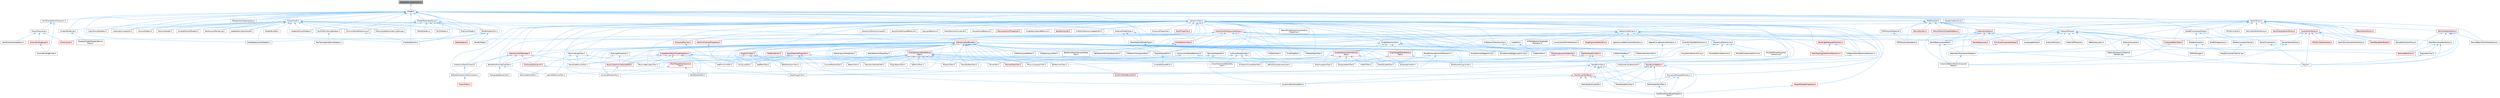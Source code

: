 digraph "ShaderPermutationUtils.h"
{
 // INTERACTIVE_SVG=YES
 // LATEX_PDF_SIZE
  bgcolor="transparent";
  edge [fontname=Helvetica,fontsize=10,labelfontname=Helvetica,labelfontsize=10];
  node [fontname=Helvetica,fontsize=10,shape=box,height=0.2,width=0.4];
  Node1 [id="Node000001",label="ShaderPermutationUtils.h",height=0.2,width=0.4,color="gray40", fillcolor="grey60", style="filled", fontcolor="black",tooltip=" "];
  Node1 -> Node2 [id="edge1_Node000001_Node000002",dir="back",color="steelblue1",style="solid",tooltip=" "];
  Node2 [id="Node000002",label="Shader.h",height=0.2,width=0.4,color="grey40", fillcolor="white", style="filled",URL="$d2/dac/Shader_8h.html",tooltip=" "];
  Node2 -> Node3 [id="edge2_Node000002_Node000003",dir="back",color="steelblue1",style="solid",tooltip=" "];
  Node3 [id="Node000003",label="BinkShaders.h",height=0.2,width=0.4,color="grey40", fillcolor="white", style="filled",URL="$d8/d97/BinkShaders_8h.html",tooltip=" "];
  Node2 -> Node4 [id="edge3_Node000002_Node000004",dir="back",color="steelblue1",style="solid",tooltip=" "];
  Node4 [id="Node000004",label="ClearReplacementShaders.h",height=0.2,width=0.4,color="grey40", fillcolor="white", style="filled",URL="$d9/d4e/ClearReplacementShaders_8h.html",tooltip=" "];
  Node2 -> Node5 [id="edge4_Node000002_Node000005",dir="back",color="steelblue1",style="solid",tooltip=" "];
  Node5 [id="Node000005",label="CommonRenderResources.h",height=0.2,width=0.4,color="grey40", fillcolor="white", style="filled",URL="$d3/d27/CommonRenderResources_8h.html",tooltip=" "];
  Node5 -> Node6 [id="edge5_Node000005_Node000006",dir="back",color="steelblue1",style="solid",tooltip=" "];
  Node6 [id="Node000006",label="PixelShaderUtils.h",height=0.2,width=0.4,color="grey40", fillcolor="white", style="filled",URL="$d1/dc7/PixelShaderUtils_8h.html",tooltip=" "];
  Node2 -> Node7 [id="edge6_Node000002_Node000007",dir="back",color="steelblue1",style="solid",tooltip=" "];
  Node7 [id="Node000007",label="CopyTextureShaders.h",height=0.2,width=0.4,color="grey40", fillcolor="white", style="filled",URL="$dc/d7f/CopyTextureShaders_8h.html",tooltip=" "];
  Node2 -> Node8 [id="edge7_Node000002_Node000008",dir="back",color="steelblue1",style="solid",tooltip=" "];
  Node8 [id="Node000008",label="CubemapUnwrapUtils.h",height=0.2,width=0.4,color="grey40", fillcolor="white", style="filled",URL="$dd/d68/CubemapUnwrapUtils_8h.html",tooltip=" "];
  Node2 -> Node9 [id="edge8_Node000002_Node000009",dir="back",color="steelblue1",style="solid",tooltip=" "];
  Node9 [id="Node000009",label="DebugViewModeInterface.h",height=0.2,width=0.4,color="grey40", fillcolor="white", style="filled",URL="$d9/dfb/DebugViewModeInterface_8h.html",tooltip=" "];
  Node2 -> Node10 [id="edge9_Node000002_Node000010",dir="back",color="steelblue1",style="solid",tooltip=" "];
  Node10 [id="Node000010",label="EngineSharedPCH.h",height=0.2,width=0.4,color="grey40", fillcolor="white", style="filled",URL="$dc/dbb/EngineSharedPCH_8h.html",tooltip=" "];
  Node10 -> Node11 [id="edge10_Node000010_Node000011",dir="back",color="steelblue1",style="solid",tooltip=" "];
  Node11 [id="Node000011",label="UnrealEdSharedPCH.h",height=0.2,width=0.4,color="grey40", fillcolor="white", style="filled",URL="$d1/de6/UnrealEdSharedPCH_8h.html",tooltip=" "];
  Node2 -> Node12 [id="edge11_Node000002_Node000012",dir="back",color="steelblue1",style="solid",tooltip=" "];
  Node12 [id="Node000012",label="GlobalShader.h",height=0.2,width=0.4,color="grey40", fillcolor="white", style="filled",URL="$db/de3/GlobalShader_8h.html",tooltip=" "];
  Node12 -> Node3 [id="edge12_Node000012_Node000003",dir="back",color="steelblue1",style="solid",tooltip=" "];
  Node12 -> Node13 [id="edge13_Node000012_Node000013",dir="back",color="steelblue1",style="solid",tooltip=" "];
  Node13 [id="Node000013",label="BuiltInRayTracingShaders.h",height=0.2,width=0.4,color="grey40", fillcolor="white", style="filled",URL="$d4/d9b/BuiltInRayTracingShaders_8h.html",tooltip=" "];
  Node13 -> Node14 [id="edge14_Node000013_Node000014",dir="back",color="steelblue1",style="solid",tooltip=" "];
  Node14 [id="Node000014",label="RayTracingValidationShaders.h",height=0.2,width=0.4,color="grey40", fillcolor="white", style="filled",URL="$d2/d6c/RayTracingValidationShaders_8h.html",tooltip=" "];
  Node12 -> Node4 [id="edge15_Node000012_Node000004",dir="back",color="steelblue1",style="solid",tooltip=" "];
  Node12 -> Node5 [id="edge16_Node000012_Node000005",dir="back",color="steelblue1",style="solid",tooltip=" "];
  Node12 -> Node7 [id="edge17_Node000012_Node000007",dir="back",color="steelblue1",style="solid",tooltip=" "];
  Node12 -> Node8 [id="edge18_Node000012_Node000008",dir="back",color="steelblue1",style="solid",tooltip=" "];
  Node12 -> Node10 [id="edge19_Node000012_Node000010",dir="back",color="steelblue1",style="solid",tooltip=" "];
  Node12 -> Node15 [id="edge20_Node000012_Node000015",dir="back",color="steelblue1",style="solid",tooltip=" "];
  Node15 [id="Node000015",label="MaterialShaderType.h",height=0.2,width=0.4,color="grey40", fillcolor="white", style="filled",URL="$d9/d8e/MaterialShaderType_8h.html",tooltip=" "];
  Node15 -> Node10 [id="edge21_Node000015_Node000010",dir="back",color="steelblue1",style="solid",tooltip=" "];
  Node15 -> Node16 [id="edge22_Node000015_Node000016",dir="back",color="steelblue1",style="solid",tooltip=" "];
  Node16 [id="Node000016",label="MeshMaterialShaderType.h",height=0.2,width=0.4,color="grey40", fillcolor="white", style="filled",URL="$d1/d45/MeshMaterialShaderType_8h.html",tooltip=" "];
  Node16 -> Node10 [id="edge23_Node000016_Node000010",dir="back",color="steelblue1",style="solid",tooltip=" "];
  Node15 -> Node17 [id="edge24_Node000015_Node000017",dir="back",color="steelblue1",style="solid",tooltip=" "];
  Node17 [id="Node000017",label="NaniteResourcesHelper.h",height=0.2,width=0.4,color="grey40", fillcolor="white", style="filled",URL="$dc/d48/NaniteResourcesHelper_8h.html",tooltip=" "];
  Node17 -> Node18 [id="edge25_Node000017_Node000018",dir="back",color="steelblue1",style="solid",tooltip=" "];
  Node18 [id="Node000018",label="InstancedStaticMeshComponent\lHelper.h",height=0.2,width=0.4,color="grey40", fillcolor="white", style="filled",URL="$dc/dc7/InstancedStaticMeshComponentHelper_8h.html",tooltip=" "];
  Node17 -> Node17 [id="edge26_Node000017_Node000017",dir="back",color="steelblue1",style="solid",tooltip=" "];
  Node17 -> Node19 [id="edge27_Node000017_Node000019",dir="back",color="steelblue1",style="solid",tooltip=" "];
  Node19 [id="Node000019",label="StaticMeshComponentHelper.h",height=0.2,width=0.4,color="grey40", fillcolor="white", style="filled",URL="$dc/dc1/StaticMeshComponentHelper_8h.html",tooltip=" "];
  Node19 -> Node18 [id="edge28_Node000019_Node000018",dir="back",color="steelblue1",style="solid",tooltip=" "];
  Node12 -> Node20 [id="edge29_Node000012_Node000020",dir="back",color="steelblue1",style="solid",tooltip=" "];
  Node20 [id="Node000020",label="MediaShaders.h",height=0.2,width=0.4,color="grey40", fillcolor="white", style="filled",URL="$de/dcb/MediaShaders_8h.html",tooltip=" "];
  Node12 -> Node21 [id="edge30_Node000012_Node000021",dir="back",color="steelblue1",style="solid",tooltip=" "];
  Node21 [id="Node000021",label="OculusShaders.h",height=0.2,width=0.4,color="grey40", fillcolor="white", style="filled",URL="$d5/d66/OculusShaders_8h.html",tooltip=" "];
  Node12 -> Node22 [id="edge31_Node000012_Node000022",dir="back",color="steelblue1",style="solid",tooltip=" "];
  Node22 [id="Node000022",label="OneColorShader.h",height=0.2,width=0.4,color="grey40", fillcolor="white", style="filled",URL="$dc/d2c/OneColorShader_8h.html",tooltip=" "];
  Node12 -> Node6 [id="edge32_Node000012_Node000006",dir="back",color="steelblue1",style="solid",tooltip=" "];
  Node12 -> Node23 [id="edge33_Node000012_Node000023",dir="back",color="steelblue1",style="solid",tooltip=" "];
  Node23 [id="Node000023",label="PrecomputedVolumetricLightmap.h",height=0.2,width=0.4,color="grey40", fillcolor="white", style="filled",URL="$d8/d75/PrecomputedVolumetricLightmap_8h.html",tooltip=" "];
  Node12 -> Node24 [id="edge34_Node000012_Node000024",dir="back",color="steelblue1",style="solid",tooltip=" "];
  Node24 [id="Node000024",label="ResolveShader.h",height=0.2,width=0.4,color="grey40", fillcolor="white", style="filled",URL="$d0/d1c/ResolveShader_8h.html",tooltip=" "];
  Node12 -> Node25 [id="edge35_Node000012_Node000025",dir="back",color="steelblue1",style="solid",tooltip=" "];
  Node25 [id="Node000025",label="ScreenRendering.h",height=0.2,width=0.4,color="grey40", fillcolor="white", style="filled",URL="$d8/d7a/ScreenRendering_8h.html",tooltip=" "];
  Node25 -> Node26 [id="edge36_Node000025_Node000026",dir="back",color="steelblue1",style="solid",tooltip=" "];
  Node26 [id="Node000026",label="IDisplayClusterDisplayDevice\lProxy.h",height=0.2,width=0.4,color="grey40", fillcolor="white", style="filled",URL="$dd/d48/IDisplayClusterDisplayDeviceProxy_8h.html",tooltip=" "];
  Node12 -> Node27 [id="edge37_Node000012_Node000027",dir="back",color="steelblue1",style="solid",tooltip=" "];
  Node27 [id="Node000027",label="ShaderBundles.h",height=0.2,width=0.4,color="grey40", fillcolor="white", style="filled",URL="$d9/d8b/ShaderBundles_8h.html",tooltip=" "];
  Node12 -> Node28 [id="edge38_Node000012_Node000028",dir="back",color="steelblue1",style="solid",tooltip=" "];
  Node28 [id="Node000028",label="SimpleElementShaders.h",height=0.2,width=0.4,color="grey40", fillcolor="white", style="filled",URL="$d3/df4/SimpleElementShaders_8h.html",tooltip=" "];
  Node12 -> Node29 [id="edge39_Node000012_Node000029",dir="back",color="steelblue1",style="solid",tooltip=" "];
  Node29 [id="Node000029",label="StereoLayerRendering.h",height=0.2,width=0.4,color="grey40", fillcolor="white", style="filled",URL="$d9/dee/StereoLayerRendering_8h.html",tooltip=" "];
  Node12 -> Node30 [id="edge40_Node000012_Node000030",dir="back",color="steelblue1",style="solid",tooltip=" "];
  Node30 [id="Node000030",label="UpdateDescriptorHandle.h",height=0.2,width=0.4,color="grey40", fillcolor="white", style="filled",URL="$d4/dfc/UpdateDescriptorHandle_8h.html",tooltip=" "];
  Node12 -> Node31 [id="edge41_Node000012_Node000031",dir="back",color="steelblue1",style="solid",tooltip=" "];
  Node31 [id="Node000031",label="UpdateTextureShaders.h",height=0.2,width=0.4,color="grey40", fillcolor="white", style="filled",URL="$d6/d1e/UpdateTextureShaders_8h.html",tooltip=" "];
  Node2 -> Node32 [id="edge42_Node000002_Node000032",dir="back",color="steelblue1",style="solid",tooltip=" "];
  Node32 [id="Node000032",label="HairStrandsMeshProjection.h",height=0.2,width=0.4,color="grey40", fillcolor="white", style="filled",URL="$d9/d55/HairStrandsMeshProjection_8h.html",tooltip=" "];
  Node32 -> Node33 [id="edge43_Node000032_Node000033",dir="back",color="steelblue1",style="solid",tooltip=" "];
  Node33 [id="Node000033",label="GroomBindingBuilder.h",height=0.2,width=0.4,color="grey40", fillcolor="white", style="filled",URL="$d2/d2f/GroomBindingBuilder_8h.html",tooltip=" "];
  Node32 -> Node34 [id="edge44_Node000032_Node000034",dir="back",color="steelblue1",style="solid",tooltip=" "];
  Node34 [id="Node000034",label="GroomResources.h",height=0.2,width=0.4,color="grey40", fillcolor="white", style="filled",URL="$d0/d70/GroomResources_8h.html",tooltip=" "];
  Node34 -> Node35 [id="edge45_Node000034_Node000035",dir="back",color="steelblue1",style="solid",tooltip=" "];
  Node35 [id="Node000035",label="GroomAsset.h",height=0.2,width=0.4,color="red", fillcolor="#FFF0F0", style="filled",URL="$d8/df1/GroomAsset_8h.html",tooltip=" "];
  Node34 -> Node42 [id="edge46_Node000034_Node000042",dir="back",color="steelblue1",style="solid",tooltip=" "];
  Node42 [id="Node000042",label="GroomBindingAsset.h",height=0.2,width=0.4,color="red", fillcolor="#FFF0F0", style="filled",URL="$de/d26/GroomBindingAsset_8h.html",tooltip=" "];
  Node42 -> Node33 [id="edge47_Node000042_Node000033",dir="back",color="steelblue1",style="solid",tooltip=" "];
  Node34 -> Node45 [id="edge48_Node000034_Node000045",dir="back",color="steelblue1",style="solid",tooltip=" "];
  Node45 [id="Node000045",label="HairStrandsInterpolation.h",height=0.2,width=0.4,color="grey40", fillcolor="white", style="filled",URL="$de/dab/HairStrandsInterpolation_8h.html",tooltip=" "];
  Node2 -> Node46 [id="edge49_Node000002_Node000046",dir="back",color="steelblue1",style="solid",tooltip=" "];
  Node46 [id="Node000046",label="InteractiveTool.h",height=0.2,width=0.4,color="grey40", fillcolor="white", style="filled",URL="$d5/d55/InteractiveTool_8h.html",tooltip=" "];
  Node46 -> Node47 [id="edge50_Node000046_Node000047",dir="back",color="steelblue1",style="solid",tooltip=" "];
  Node47 [id="Node000047",label="BaseBrushTool.h",height=0.2,width=0.4,color="grey40", fillcolor="white", style="filled",URL="$d9/d0b/BaseBrushTool_8h.html",tooltip=" "];
  Node47 -> Node48 [id="edge51_Node000047_Node000048",dir="back",color="steelblue1",style="solid",tooltip=" "];
  Node48 [id="Node000048",label="DataflowEditorWeightMapPaint\lTool.h",height=0.2,width=0.4,color="grey40", fillcolor="white", style="filled",URL="$db/d46/DataflowEditorWeightMapPaintTool_8h.html",tooltip=" "];
  Node47 -> Node49 [id="edge52_Node000047_Node000049",dir="back",color="steelblue1",style="solid",tooltip=" "];
  Node49 [id="Node000049",label="DynamicMeshBrushTool.h",height=0.2,width=0.4,color="red", fillcolor="#FFF0F0", style="filled",URL="$da/d04/DynamicMeshBrushTool_8h.html",tooltip=" "];
  Node47 -> Node53 [id="edge53_Node000047_Node000053",dir="back",color="steelblue1",style="solid",tooltip=" "];
  Node53 [id="Node000053",label="DynamicMeshSculptTool.h",height=0.2,width=0.4,color="grey40", fillcolor="white", style="filled",URL="$d6/d16/DynamicMeshSculptTool_8h.html",tooltip=" "];
  Node47 -> Node54 [id="edge54_Node000047_Node000054",dir="back",color="steelblue1",style="solid",tooltip=" "];
  Node54 [id="Node000054",label="MeshGroupPaintTool.h",height=0.2,width=0.4,color="grey40", fillcolor="white", style="filled",URL="$dd/d04/MeshGroupPaintTool_8h.html",tooltip=" "];
  Node47 -> Node55 [id="edge55_Node000047_Node000055",dir="back",color="steelblue1",style="solid",tooltip=" "];
  Node55 [id="Node000055",label="MeshSculptToolBase.h",height=0.2,width=0.4,color="red", fillcolor="#FFF0F0", style="filled",URL="$d8/d2a/MeshSculptToolBase_8h.html",tooltip=" "];
  Node55 -> Node48 [id="edge56_Node000055_Node000048",dir="back",color="steelblue1",style="solid",tooltip=" "];
  Node55 -> Node53 [id="edge57_Node000055_Node000053",dir="back",color="steelblue1",style="solid",tooltip=" "];
  Node55 -> Node54 [id="edge58_Node000055_Node000054",dir="back",color="steelblue1",style="solid",tooltip=" "];
  Node55 -> Node57 [id="edge59_Node000055_Node000057",dir="back",color="steelblue1",style="solid",tooltip=" "];
  Node57 [id="Node000057",label="MeshVertexPaintTool.h",height=0.2,width=0.4,color="grey40", fillcolor="white", style="filled",URL="$db/d74/MeshVertexPaintTool_8h.html",tooltip=" "];
  Node57 -> Node48 [id="edge60_Node000057_Node000048",dir="back",color="steelblue1",style="solid",tooltip=" "];
  Node55 -> Node58 [id="edge61_Node000055_Node000058",dir="back",color="steelblue1",style="solid",tooltip=" "];
  Node58 [id="Node000058",label="MeshVertexSculptTool.h",height=0.2,width=0.4,color="grey40", fillcolor="white", style="filled",URL="$dc/da6/MeshVertexSculptTool_8h.html",tooltip=" "];
  Node47 -> Node57 [id="edge62_Node000047_Node000057",dir="back",color="steelblue1",style="solid",tooltip=" "];
  Node47 -> Node58 [id="edge63_Node000047_Node000058",dir="back",color="steelblue1",style="solid",tooltip=" "];
  Node46 -> Node59 [id="edge64_Node000046_Node000059",dir="back",color="steelblue1",style="solid",tooltip=" "];
  Node59 [id="Node000059",label="BaseMeshFromSplinesTool.h",height=0.2,width=0.4,color="grey40", fillcolor="white", style="filled",URL="$da/d31/BaseMeshFromSplinesTool_8h.html",tooltip=" "];
  Node59 -> Node60 [id="edge65_Node000059_Node000060",dir="back",color="steelblue1",style="solid",tooltip=" "];
  Node60 [id="Node000060",label="RevolveSplineTool.h",height=0.2,width=0.4,color="grey40", fillcolor="white", style="filled",URL="$d3/d36/RevolveSplineTool_8h.html",tooltip=" "];
  Node59 -> Node61 [id="edge66_Node000059_Node000061",dir="back",color="steelblue1",style="solid",tooltip=" "];
  Node61 [id="Node000061",label="TriangulateSplinesTool.h",height=0.2,width=0.4,color="grey40", fillcolor="white", style="filled",URL="$d9/de6/TriangulateSplinesTool_8h.html",tooltip=" "];
  Node46 -> Node62 [id="edge67_Node000046_Node000062",dir="back",color="steelblue1",style="solid",tooltip=" "];
  Node62 [id="Node000062",label="ClickDragTool.h",height=0.2,width=0.4,color="grey40", fillcolor="white", style="filled",URL="$da/d12/ClickDragTool_8h.html",tooltip=" "];
  Node46 -> Node63 [id="edge68_Node000046_Node000063",dir="back",color="steelblue1",style="solid",tooltip=" "];
  Node63 [id="Node000063",label="CollisionPropertySets.h",height=0.2,width=0.4,color="grey40", fillcolor="white", style="filled",URL="$df/dda/CollisionPropertySets_8h.html",tooltip=" "];
  Node63 -> Node64 [id="edge69_Node000063_Node000064",dir="back",color="steelblue1",style="solid",tooltip=" "];
  Node64 [id="Node000064",label="ExtractCollisionGeometry\lTool.h",height=0.2,width=0.4,color="grey40", fillcolor="white", style="filled",URL="$d6/dbd/ExtractCollisionGeometryTool_8h.html",tooltip=" "];
  Node63 -> Node65 [id="edge70_Node000063_Node000065",dir="back",color="steelblue1",style="solid",tooltip=" "];
  Node65 [id="Node000065",label="PhysicsInspectorTool.h",height=0.2,width=0.4,color="grey40", fillcolor="white", style="filled",URL="$d8/d53/PhysicsInspectorTool_8h.html",tooltip=" "];
  Node63 -> Node66 [id="edge71_Node000063_Node000066",dir="back",color="steelblue1",style="solid",tooltip=" "];
  Node66 [id="Node000066",label="SetCollisionGeometryTool.h",height=0.2,width=0.4,color="grey40", fillcolor="white", style="filled",URL="$d0/de6/SetCollisionGeometryTool_8h.html",tooltip=" "];
  Node63 -> Node67 [id="edge72_Node000063_Node000067",dir="back",color="steelblue1",style="solid",tooltip=" "];
  Node67 [id="Node000067",label="SimpleCollisionEditorTool.h",height=0.2,width=0.4,color="grey40", fillcolor="white", style="filled",URL="$d0/dbe/SimpleCollisionEditorTool_8h.html",tooltip=" "];
  Node46 -> Node68 [id="edge73_Node000046_Node000068",dir="back",color="steelblue1",style="solid",tooltip=" "];
  Node68 [id="Node000068",label="CubeGridTool.h",height=0.2,width=0.4,color="grey40", fillcolor="white", style="filled",URL="$d3/d38/CubeGridTool_8h.html",tooltip=" "];
  Node46 -> Node69 [id="edge74_Node000046_Node000069",dir="back",color="steelblue1",style="solid",tooltip=" "];
  Node69 [id="Node000069",label="DrawAndRevolveTool.h",height=0.2,width=0.4,color="grey40", fillcolor="white", style="filled",URL="$d8/d06/DrawAndRevolveTool_8h.html",tooltip=" "];
  Node46 -> Node70 [id="edge75_Node000046_Node000070",dir="back",color="steelblue1",style="solid",tooltip=" "];
  Node70 [id="Node000070",label="EdModeInteractiveToolsContext.h",height=0.2,width=0.4,color="grey40", fillcolor="white", style="filled",URL="$d7/da4/EdModeInteractiveToolsContext_8h.html",tooltip=" "];
  Node70 -> Node71 [id="edge76_Node000070_Node000071",dir="back",color="steelblue1",style="solid",tooltip=" "];
  Node71 [id="Node000071",label="FractureTool.h",height=0.2,width=0.4,color="red", fillcolor="#FFF0F0", style="filled",URL="$d4/d30/FractureTool_8h.html",tooltip=" "];
  Node46 -> Node73 [id="edge77_Node000046_Node000073",dir="back",color="steelblue1",style="solid",tooltip=" "];
  Node73 [id="Node000073",label="ExtractSplineTool.h",height=0.2,width=0.4,color="grey40", fillcolor="white", style="filled",URL="$d3/d4d/ExtractSplineTool_8h.html",tooltip=" "];
  Node46 -> Node74 [id="edge78_Node000046_Node000074",dir="back",color="steelblue1",style="solid",tooltip=" "];
  Node74 [id="Node000074",label="GeometrySelectionVisualization\lProperties.h",height=0.2,width=0.4,color="grey40", fillcolor="white", style="filled",URL="$d0/d90/GeometrySelectionVisualizationProperties_8h.html",tooltip=" "];
  Node46 -> Node75 [id="edge79_Node000046_Node000075",dir="back",color="steelblue1",style="solid",tooltip=" "];
  Node75 [id="Node000075",label="InteractionMechanic.h",height=0.2,width=0.4,color="grey40", fillcolor="white", style="filled",URL="$df/d30/InteractionMechanic_8h.html",tooltip=" "];
  Node75 -> Node76 [id="edge80_Node000075_Node000076",dir="back",color="steelblue1",style="solid",tooltip=" "];
  Node76 [id="Node000076",label="CollectSurfacePathMechanic.h",height=0.2,width=0.4,color="grey40", fillcolor="white", style="filled",URL="$d5/dd0/CollectSurfacePathMechanic_8h.html",tooltip=" "];
  Node76 -> Node77 [id="edge81_Node000076_Node000077",dir="back",color="steelblue1",style="solid",tooltip=" "];
  Node77 [id="Node000077",label="DrawPolyPathTool.h",height=0.2,width=0.4,color="grey40", fillcolor="white", style="filled",URL="$dc/d3e/DrawPolyPathTool_8h.html",tooltip=" "];
  Node75 -> Node78 [id="edge82_Node000075_Node000078",dir="back",color="steelblue1",style="solid",tooltip=" "];
  Node78 [id="Node000078",label="ConstructionPlaneMechanic.h",height=0.2,width=0.4,color="grey40", fillcolor="white", style="filled",URL="$dd/dd6/ConstructionPlaneMechanic_8h.html",tooltip=" "];
  Node78 -> Node77 [id="edge83_Node000078_Node000077",dir="back",color="steelblue1",style="solid",tooltip=" "];
  Node78 -> Node73 [id="edge84_Node000078_Node000073",dir="back",color="steelblue1",style="solid",tooltip=" "];
  Node78 -> Node79 [id="edge85_Node000078_Node000079",dir="back",color="steelblue1",style="solid",tooltip=" "];
  Node79 [id="Node000079",label="MirrorTool.h",height=0.2,width=0.4,color="grey40", fillcolor="white", style="filled",URL="$d3/dc9/MirrorTool_8h.html",tooltip=" "];
  Node78 -> Node80 [id="edge86_Node000078_Node000080",dir="back",color="steelblue1",style="solid",tooltip=" "];
  Node80 [id="Node000080",label="PlaneCutTool.h",height=0.2,width=0.4,color="grey40", fillcolor="white", style="filled",URL="$dd/def/PlaneCutTool_8h.html",tooltip=" "];
  Node78 -> Node81 [id="edge87_Node000078_Node000081",dir="back",color="steelblue1",style="solid",tooltip=" "];
  Node81 [id="Node000081",label="RevolveBoundaryTool.h",height=0.2,width=0.4,color="grey40", fillcolor="white", style="filled",URL="$da/dce/RevolveBoundaryTool_8h.html",tooltip=" "];
  Node75 -> Node82 [id="edge88_Node000075_Node000082",dir="back",color="steelblue1",style="solid",tooltip=" "];
  Node82 [id="Node000082",label="CubeGrid.h",height=0.2,width=0.4,color="grey40", fillcolor="white", style="filled",URL="$d3/d23/CubeGrid_8h.html",tooltip=" "];
  Node82 -> Node68 [id="edge89_Node000082_Node000068",dir="back",color="steelblue1",style="solid",tooltip=" "];
  Node75 -> Node83 [id="edge90_Node000075_Node000083",dir="back",color="steelblue1",style="solid",tooltip=" "];
  Node83 [id="Node000083",label="CurveControlPointsMechanic.h",height=0.2,width=0.4,color="grey40", fillcolor="white", style="filled",URL="$d4/d87/CurveControlPointsMechanic_8h.html",tooltip=" "];
  Node75 -> Node84 [id="edge91_Node000075_Node000084",dir="back",color="steelblue1",style="solid",tooltip=" "];
  Node84 [id="Node000084",label="DragAlignmentMechanic.h",height=0.2,width=0.4,color="red", fillcolor="#FFF0F0", style="filled",URL="$d1/d74/DragAlignmentMechanic_8h.html",tooltip=" "];
  Node75 -> Node86 [id="edge92_Node000075_Node000086",dir="back",color="steelblue1",style="solid",tooltip=" "];
  Node86 [id="Node000086",label="InteractiveToolActivity.h",height=0.2,width=0.4,color="grey40", fillcolor="white", style="filled",URL="$da/de4/InteractiveToolActivity_8h.html",tooltip=" "];
  Node86 -> Node87 [id="edge93_Node000086_Node000087",dir="back",color="steelblue1",style="solid",tooltip=" "];
  Node87 [id="Node000087",label="EditMeshPolygonsTool.h",height=0.2,width=0.4,color="grey40", fillcolor="white", style="filled",URL="$d5/d72/EditMeshPolygonsTool_8h.html",tooltip=" "];
  Node86 -> Node88 [id="edge94_Node000086_Node000088",dir="back",color="steelblue1",style="solid",tooltip=" "];
  Node88 [id="Node000088",label="PolyEditCutFacesActivity.h",height=0.2,width=0.4,color="grey40", fillcolor="white", style="filled",URL="$d4/db0/PolyEditCutFacesActivity_8h.html",tooltip=" "];
  Node86 -> Node89 [id="edge95_Node000086_Node000089",dir="back",color="steelblue1",style="solid",tooltip=" "];
  Node89 [id="Node000089",label="PolyEditExtrudeActivity.h",height=0.2,width=0.4,color="grey40", fillcolor="white", style="filled",URL="$db/d72/PolyEditExtrudeActivity_8h.html",tooltip=" "];
  Node86 -> Node90 [id="edge96_Node000086_Node000090",dir="back",color="steelblue1",style="solid",tooltip=" "];
  Node90 [id="Node000090",label="PolyEditInsertEdgeActivity.h",height=0.2,width=0.4,color="grey40", fillcolor="white", style="filled",URL="$d1/d26/PolyEditInsertEdgeActivity_8h.html",tooltip=" "];
  Node86 -> Node91 [id="edge97_Node000086_Node000091",dir="back",color="steelblue1",style="solid",tooltip=" "];
  Node91 [id="Node000091",label="PolyEditInsertEdgeLoopActivity.h",height=0.2,width=0.4,color="grey40", fillcolor="white", style="filled",URL="$d5/d37/PolyEditInsertEdgeLoopActivity_8h.html",tooltip=" "];
  Node86 -> Node92 [id="edge98_Node000086_Node000092",dir="back",color="steelblue1",style="solid",tooltip=" "];
  Node92 [id="Node000092",label="PolyEditInsetOutsetActivity.h",height=0.2,width=0.4,color="grey40", fillcolor="white", style="filled",URL="$dd/d82/PolyEditInsetOutsetActivity_8h.html",tooltip=" "];
  Node86 -> Node93 [id="edge99_Node000086_Node000093",dir="back",color="steelblue1",style="solid",tooltip=" "];
  Node93 [id="Node000093",label="PolyEditPlanarProjection\lUVActivity.h",height=0.2,width=0.4,color="grey40", fillcolor="white", style="filled",URL="$d7/d84/PolyEditPlanarProjectionUVActivity_8h.html",tooltip=" "];
  Node75 -> Node94 [id="edge100_Node000075_Node000094",dir="back",color="steelblue1",style="solid",tooltip=" "];
  Node94 [id="Node000094",label="MeshTopologySelectionMechanic.h",height=0.2,width=0.4,color="red", fillcolor="#FFF0F0", style="filled",URL="$d5/d15/MeshTopologySelectionMechanic_8h.html",tooltip=" "];
  Node75 -> Node98 [id="edge101_Node000075_Node000098",dir="back",color="steelblue1",style="solid",tooltip=" "];
  Node98 [id="Node000098",label="PlaneDistanceFromHitMechanic.h",height=0.2,width=0.4,color="grey40", fillcolor="white", style="filled",URL="$dc/dea/PlaneDistanceFromHitMechanic_8h.html",tooltip=" "];
  Node98 -> Node77 [id="edge102_Node000098_Node000077",dir="back",color="steelblue1",style="solid",tooltip=" "];
  Node98 -> Node99 [id="edge103_Node000098_Node000099",dir="back",color="steelblue1",style="solid",tooltip=" "];
  Node99 [id="Node000099",label="DrawPolygonTool.h",height=0.2,width=0.4,color="grey40", fillcolor="white", style="filled",URL="$d0/d15/DrawPolygonTool_8h.html",tooltip=" "];
  Node75 -> Node100 [id="edge104_Node000075_Node000100",dir="back",color="steelblue1",style="solid",tooltip=" "];
  Node100 [id="Node000100",label="PolyLassoMarqueeMechanic.h",height=0.2,width=0.4,color="grey40", fillcolor="white", style="filled",URL="$dc/dfc/PolyLassoMarqueeMechanic_8h.html",tooltip=" "];
  Node100 -> Node48 [id="edge105_Node000100_Node000048",dir="back",color="steelblue1",style="solid",tooltip=" "];
  Node100 -> Node54 [id="edge106_Node000100_Node000054",dir="back",color="steelblue1",style="solid",tooltip=" "];
  Node100 -> Node57 [id="edge107_Node000100_Node000057",dir="back",color="steelblue1",style="solid",tooltip=" "];
  Node75 -> Node101 [id="edge108_Node000075_Node000101",dir="back",color="steelblue1",style="solid",tooltip=" "];
  Node101 [id="Node000101",label="RectangleMarqueeMechanic.h",height=0.2,width=0.4,color="red", fillcolor="#FFF0F0", style="filled",URL="$d5/de9/RectangleMarqueeMechanic_8h.html",tooltip=" "];
  Node101 -> Node94 [id="edge109_Node000101_Node000094",dir="back",color="steelblue1",style="solid",tooltip=" "];
  Node101 -> Node104 [id="edge110_Node000101_Node000104",dir="back",color="steelblue1",style="solid",tooltip=" "];
  Node104 [id="Node000104",label="UVEditorMeshSelectionMechanic.h",height=0.2,width=0.4,color="grey40", fillcolor="white", style="filled",URL="$d2/d73/UVEditorMeshSelectionMechanic_8h.html",tooltip=" "];
  Node104 -> Node105 [id="edge111_Node000104_Node000105",dir="back",color="steelblue1",style="solid",tooltip=" "];
  Node105 [id="Node000105",label="UVEditorBrushSelectTool.h",height=0.2,width=0.4,color="grey40", fillcolor="white", style="filled",URL="$dd/d97/UVEditorBrushSelectTool_8h.html",tooltip=" "];
  Node75 -> Node106 [id="edge112_Node000075_Node000106",dir="back",color="steelblue1",style="solid",tooltip=" "];
  Node106 [id="Node000106",label="SpaceCurveDeformationMechanic.h",height=0.2,width=0.4,color="grey40", fillcolor="white", style="filled",URL="$d0/d4d/SpaceCurveDeformationMechanic_8h.html",tooltip=" "];
  Node75 -> Node107 [id="edge113_Node000075_Node000107",dir="back",color="steelblue1",style="solid",tooltip=" "];
  Node107 [id="Node000107",label="SpatialCurveDistanceMechanic.h",height=0.2,width=0.4,color="grey40", fillcolor="white", style="filled",URL="$d3/d29/SpatialCurveDistanceMechanic_8h.html",tooltip=" "];
  Node107 -> Node77 [id="edge114_Node000107_Node000077",dir="back",color="steelblue1",style="solid",tooltip=" "];
  Node75 -> Node104 [id="edge115_Node000075_Node000104",dir="back",color="steelblue1",style="solid",tooltip=" "];
  Node75 -> Node108 [id="edge116_Node000075_Node000108",dir="back",color="steelblue1",style="solid",tooltip=" "];
  Node108 [id="Node000108",label="UVToolSelectionHighlight\lMechanic.h",height=0.2,width=0.4,color="grey40", fillcolor="white", style="filled",URL="$d9/d8a/UVToolSelectionHighlightMechanic_8h.html",tooltip=" "];
  Node46 -> Node86 [id="edge117_Node000046_Node000086",dir="back",color="steelblue1",style="solid",tooltip=" "];
  Node46 -> Node109 [id="edge118_Node000046_Node000109",dir="back",color="steelblue1",style="solid",tooltip=" "];
  Node109 [id="Node000109",label="InteractiveToolBuilder.h",height=0.2,width=0.4,color="red", fillcolor="#FFF0F0", style="filled",URL="$d1/d03/InteractiveToolBuilder_8h.html",tooltip=" "];
  Node109 -> Node110 [id="edge119_Node000109_Node000110",dir="back",color="steelblue1",style="solid",tooltip=" "];
  Node110 [id="Node000110",label="AddPatchTool.h",height=0.2,width=0.4,color="grey40", fillcolor="white", style="filled",URL="$d5/deb/AddPatchTool_8h.html",tooltip=" "];
  Node109 -> Node111 [id="edge120_Node000109_Node000111",dir="back",color="steelblue1",style="solid",tooltip=" "];
  Node111 [id="Node000111",label="AddPrimitiveTool.h",height=0.2,width=0.4,color="grey40", fillcolor="white", style="filled",URL="$d5/dbf/AddPrimitiveTool_8h.html",tooltip=" "];
  Node109 -> Node112 [id="edge121_Node000109_Node000112",dir="back",color="steelblue1",style="solid",tooltip=" "];
  Node112 [id="Node000112",label="AlignObjectsTool.h",height=0.2,width=0.4,color="grey40", fillcolor="white", style="filled",URL="$da/d25/AlignObjectsTool_8h.html",tooltip=" "];
  Node109 -> Node113 [id="edge122_Node000109_Node000113",dir="back",color="steelblue1",style="solid",tooltip=" "];
  Node113 [id="Node000113",label="BakeMeshAttributeVertexTool.h",height=0.2,width=0.4,color="grey40", fillcolor="white", style="filled",URL="$d6/d76/BakeMeshAttributeVertexTool_8h.html",tooltip=" "];
  Node109 -> Node114 [id="edge123_Node000109_Node000114",dir="back",color="steelblue1",style="solid",tooltip=" "];
  Node114 [id="Node000114",label="BakeMultiMeshAttributeMaps\lTool.h",height=0.2,width=0.4,color="grey40", fillcolor="white", style="filled",URL="$d7/d65/BakeMultiMeshAttributeMapsTool_8h.html",tooltip=" "];
  Node109 -> Node115 [id="edge124_Node000109_Node000115",dir="back",color="steelblue1",style="solid",tooltip=" "];
  Node115 [id="Node000115",label="BakeTransformTool.h",height=0.2,width=0.4,color="grey40", fillcolor="white", style="filled",URL="$dc/d39/BakeTransformTool_8h.html",tooltip=" "];
  Node109 -> Node116 [id="edge125_Node000109_Node000116",dir="back",color="steelblue1",style="solid",tooltip=" "];
  Node116 [id="Node000116",label="BaseCreateFromSelectedTool.h",height=0.2,width=0.4,color="red", fillcolor="#FFF0F0", style="filled",URL="$de/dc7/BaseCreateFromSelectedTool_8h.html",tooltip=" "];
  Node116 -> Node122 [id="edge126_Node000116_Node000122",dir="back",color="steelblue1",style="solid",tooltip=" "];
  Node122 [id="Node000122",label="CombineMeshesTool.h",height=0.2,width=0.4,color="grey40", fillcolor="white", style="filled",URL="$dd/da3/CombineMeshesTool_8h.html",tooltip=" "];
  Node109 -> Node59 [id="edge127_Node000109_Node000059",dir="back",color="steelblue1",style="solid",tooltip=" "];
  Node109 -> Node62 [id="edge128_Node000109_Node000062",dir="back",color="steelblue1",style="solid",tooltip=" "];
  Node109 -> Node122 [id="edge129_Node000109_Node000122",dir="back",color="steelblue1",style="solid",tooltip=" "];
  Node109 -> Node125 [id="edge130_Node000109_Node000125",dir="back",color="steelblue1",style="solid",tooltip=" "];
  Node125 [id="Node000125",label="ConvertMeshesTool.h",height=0.2,width=0.4,color="grey40", fillcolor="white", style="filled",URL="$dc/d47/ConvertMeshesTool_8h.html",tooltip=" "];
  Node109 -> Node126 [id="edge131_Node000109_Node000126",dir="back",color="steelblue1",style="solid",tooltip=" "];
  Node126 [id="Node000126",label="CreateMeshObjectTypeProperties.h",height=0.2,width=0.4,color="red", fillcolor="#FFF0F0", style="filled",URL="$d9/d04/CreateMeshObjectTypeProperties_8h.html",tooltip=" "];
  Node126 -> Node111 [id="edge132_Node000126_Node000111",dir="back",color="steelblue1",style="solid",tooltip=" "];
  Node126 -> Node116 [id="edge133_Node000126_Node000116",dir="back",color="steelblue1",style="solid",tooltip=" "];
  Node126 -> Node59 [id="edge134_Node000126_Node000059",dir="back",color="steelblue1",style="solid",tooltip=" "];
  Node126 -> Node122 [id="edge135_Node000126_Node000122",dir="back",color="steelblue1",style="solid",tooltip=" "];
  Node126 -> Node125 [id="edge136_Node000126_Node000125",dir="back",color="steelblue1",style="solid",tooltip=" "];
  Node126 -> Node69 [id="edge137_Node000126_Node000069",dir="back",color="steelblue1",style="solid",tooltip=" "];
  Node126 -> Node77 [id="edge138_Node000126_Node000077",dir="back",color="steelblue1",style="solid",tooltip=" "];
  Node126 -> Node99 [id="edge139_Node000126_Node000099",dir="back",color="steelblue1",style="solid",tooltip=" "];
  Node126 -> Node64 [id="edge140_Node000126_Node000064",dir="back",color="steelblue1",style="solid",tooltip=" "];
  Node126 -> Node81 [id="edge141_Node000126_Node000081",dir="back",color="steelblue1",style="solid",tooltip=" "];
  Node126 -> Node127 [id="edge142_Node000126_Node000127",dir="back",color="steelblue1",style="solid",tooltip=" "];
  Node127 [id="Node000127",label="SplitMeshesTool.h",height=0.2,width=0.4,color="grey40", fillcolor="white", style="filled",URL="$dc/d7f/SplitMeshesTool_8h.html",tooltip=" "];
  Node109 -> Node68 [id="edge143_Node000109_Node000068",dir="back",color="steelblue1",style="solid",tooltip=" "];
  Node109 -> Node129 [id="edge144_Node000109_Node000129",dir="back",color="steelblue1",style="solid",tooltip=" "];
  Node129 [id="Node000129",label="DisplaceMeshTool.h",height=0.2,width=0.4,color="grey40", fillcolor="white", style="filled",URL="$da/d28/DisplaceMeshTool_8h.html",tooltip=" "];
  Node109 -> Node69 [id="edge145_Node000109_Node000069",dir="back",color="steelblue1",style="solid",tooltip=" "];
  Node109 -> Node77 [id="edge146_Node000109_Node000077",dir="back",color="steelblue1",style="solid",tooltip=" "];
  Node109 -> Node99 [id="edge147_Node000109_Node000099",dir="back",color="steelblue1",style="solid",tooltip=" "];
  Node109 -> Node49 [id="edge148_Node000109_Node000049",dir="back",color="steelblue1",style="solid",tooltip=" "];
  Node109 -> Node87 [id="edge149_Node000109_Node000087",dir="back",color="steelblue1",style="solid",tooltip=" "];
  Node109 -> Node130 [id="edge150_Node000109_Node000130",dir="back",color="steelblue1",style="solid",tooltip=" "];
  Node130 [id="Node000130",label="EditNormalsTool.h",height=0.2,width=0.4,color="grey40", fillcolor="white", style="filled",URL="$de/d53/EditNormalsTool_8h.html",tooltip=" "];
  Node109 -> Node131 [id="edge151_Node000109_Node000131",dir="back",color="steelblue1",style="solid",tooltip=" "];
  Node131 [id="Node000131",label="EditPivotTool.h",height=0.2,width=0.4,color="grey40", fillcolor="white", style="filled",URL="$de/dc7/EditPivotTool_8h.html",tooltip=" "];
  Node109 -> Node73 [id="edge152_Node000109_Node000073",dir="back",color="steelblue1",style="solid",tooltip=" "];
  Node109 -> Node132 [id="edge153_Node000109_Node000132",dir="back",color="steelblue1",style="solid",tooltip=" "];
  Node132 [id="Node000132",label="HoleFillTool.h",height=0.2,width=0.4,color="grey40", fillcolor="white", style="filled",URL="$da/d02/HoleFillTool_8h.html",tooltip=" "];
  Node109 -> Node133 [id="edge154_Node000109_Node000133",dir="back",color="steelblue1",style="solid",tooltip=" "];
  Node133 [id="Node000133",label="InteractiveToolManager.h",height=0.2,width=0.4,color="red", fillcolor="#FFF0F0", style="filled",URL="$d0/d23/InteractiveToolManager_8h.html",tooltip=" "];
  Node133 -> Node116 [id="edge155_Node000133_Node000116",dir="back",color="steelblue1",style="solid",tooltip=" "];
  Node133 -> Node59 [id="edge156_Node000133_Node000059",dir="back",color="steelblue1",style="solid",tooltip=" "];
  Node133 -> Node70 [id="edge157_Node000133_Node000070",dir="back",color="steelblue1",style="solid",tooltip=" "];
  Node133 -> Node136 [id="edge158_Node000133_Node000136",dir="back",color="steelblue1",style="solid",tooltip=" "];
  Node136 [id="Node000136",label="InteractiveToolsContext.h",height=0.2,width=0.4,color="grey40", fillcolor="white", style="filled",URL="$d2/dfe/InteractiveToolsContext_8h.html",tooltip=" "];
  Node136 -> Node70 [id="edge159_Node000136_Node000070",dir="back",color="steelblue1",style="solid",tooltip=" "];
  Node133 -> Node152 [id="edge160_Node000133_Node000152",dir="back",color="steelblue1",style="solid",tooltip=" "];
  Node152 [id="Node000152",label="ToolSceneQueriesUtil.h",height=0.2,width=0.4,color="red", fillcolor="#FFF0F0", style="filled",URL="$d3/d9c/ToolSceneQueriesUtil_8h.html",tooltip=" "];
  Node152 -> Node99 [id="edge161_Node000152_Node000099",dir="back",color="steelblue1",style="solid",tooltip=" "];
  Node109 -> Node165 [id="edge162_Node000109_Node000165",dir="back",color="steelblue1",style="solid",tooltip=" "];
  Node165 [id="Node000165",label="LatticeDeformerTool.h",height=0.2,width=0.4,color="grey40", fillcolor="white", style="filled",URL="$db/d83/LatticeDeformerTool_8h.html",tooltip=" "];
  Node109 -> Node166 [id="edge163_Node000109_Node000166",dir="back",color="steelblue1",style="solid",tooltip=" "];
  Node166 [id="Node000166",label="MeshAnalysisProperties.h",height=0.2,width=0.4,color="grey40", fillcolor="white", style="filled",URL="$d8/ddb/MeshAnalysisProperties_8h.html",tooltip=" "];
  Node109 -> Node167 [id="edge164_Node000109_Node000167",dir="back",color="steelblue1",style="solid",tooltip=" "];
  Node167 [id="Node000167",label="MeshInspectorTool.h",height=0.2,width=0.4,color="grey40", fillcolor="white", style="filled",URL="$de/da1/MeshInspectorTool_8h.html",tooltip=" "];
  Node109 -> Node168 [id="edge165_Node000109_Node000168",dir="back",color="steelblue1",style="solid",tooltip=" "];
  Node168 [id="Node000168",label="MeshMaterialProperties.h",height=0.2,width=0.4,color="red", fillcolor="#FFF0F0", style="filled",URL="$d3/dde/MeshMaterialProperties_8h.html",tooltip=" "];
  Node168 -> Node110 [id="edge166_Node000168_Node000110",dir="back",color="steelblue1",style="solid",tooltip=" "];
  Node168 -> Node111 [id="edge167_Node000168_Node000111",dir="back",color="steelblue1",style="solid",tooltip=" "];
  Node168 -> Node69 [id="edge168_Node000168_Node000069",dir="back",color="steelblue1",style="solid",tooltip=" "];
  Node168 -> Node77 [id="edge169_Node000168_Node000077",dir="back",color="steelblue1",style="solid",tooltip=" "];
  Node168 -> Node99 [id="edge170_Node000168_Node000099",dir="back",color="steelblue1",style="solid",tooltip=" "];
  Node168 -> Node53 [id="edge171_Node000168_Node000053",dir="back",color="steelblue1",style="solid",tooltip=" "];
  Node168 -> Node167 [id="edge172_Node000168_Node000167",dir="back",color="steelblue1",style="solid",tooltip=" "];
  Node168 -> Node55 [id="edge173_Node000168_Node000055",dir="back",color="steelblue1",style="solid",tooltip=" "];
  Node168 -> Node81 [id="edge174_Node000168_Node000081",dir="back",color="steelblue1",style="solid",tooltip=" "];
  Node168 -> Node170 [id="edge175_Node000168_Node000170",dir="back",color="steelblue1",style="solid",tooltip=" "];
  Node170 [id="Node000170",label="UVLayoutTool.h",height=0.2,width=0.4,color="grey40", fillcolor="white", style="filled",URL="$d6/d89/UVLayoutTool_8h.html",tooltip=" "];
  Node109 -> Node171 [id="edge176_Node000109_Node000171",dir="back",color="steelblue1",style="solid",tooltip=" "];
  Node171 [id="Node000171",label="MeshStatisticsProperties.h",height=0.2,width=0.4,color="grey40", fillcolor="white", style="filled",URL="$d7/dab/MeshStatisticsProperties_8h.html",tooltip=" "];
  Node109 -> Node172 [id="edge177_Node000109_Node000172",dir="back",color="steelblue1",style="solid",tooltip=" "];
  Node172 [id="Node000172",label="MeshSurfacePointTool.h",height=0.2,width=0.4,color="red", fillcolor="#FFF0F0", style="filled",URL="$d5/d09/MeshSurfacePointTool_8h.html",tooltip=" "];
  Node172 -> Node47 [id="edge178_Node000172_Node000047",dir="back",color="steelblue1",style="solid",tooltip=" "];
  Node172 -> Node132 [id="edge179_Node000172_Node000132",dir="back",color="steelblue1",style="solid",tooltip=" "];
  Node172 -> Node55 [id="edge180_Node000172_Node000055",dir="back",color="steelblue1",style="solid",tooltip=" "];
  Node109 -> Node79 [id="edge181_Node000109_Node000079",dir="back",color="steelblue1",style="solid",tooltip=" "];
  Node109 -> Node176 [id="edge182_Node000109_Node000176",dir="back",color="steelblue1",style="solid",tooltip=" "];
  Node176 [id="Node000176",label="MultiSelectionMeshEditing\lTool.h",height=0.2,width=0.4,color="red", fillcolor="#FFF0F0", style="filled",URL="$d0/d5c/MultiSelectionMeshEditingTool_8h.html",tooltip=" "];
  Node176 -> Node112 [id="edge183_Node000176_Node000112",dir="back",color="steelblue1",style="solid",tooltip=" "];
  Node176 -> Node115 [id="edge184_Node000176_Node000115",dir="back",color="steelblue1",style="solid",tooltip=" "];
  Node176 -> Node116 [id="edge185_Node000176_Node000116",dir="back",color="steelblue1",style="solid",tooltip=" "];
  Node176 -> Node122 [id="edge186_Node000176_Node000122",dir="back",color="steelblue1",style="solid",tooltip=" "];
  Node176 -> Node125 [id="edge187_Node000176_Node000125",dir="back",color="steelblue1",style="solid",tooltip=" "];
  Node176 -> Node130 [id="edge188_Node000176_Node000130",dir="back",color="steelblue1",style="solid",tooltip=" "];
  Node176 -> Node131 [id="edge189_Node000176_Node000131",dir="back",color="steelblue1",style="solid",tooltip=" "];
  Node176 -> Node79 [id="edge190_Node000176_Node000079",dir="back",color="steelblue1",style="solid",tooltip=" "];
  Node176 -> Node178 [id="edge191_Node000176_Node000178",dir="back",color="steelblue1",style="solid",tooltip=" "];
  Node178 [id="Node000178",label="MultiTargetWithSelection\lTool.h",height=0.2,width=0.4,color="red", fillcolor="#FFF0F0", style="filled",URL="$de/dbc/MultiTargetWithSelectionTool_8h.html",tooltip=" "];
  Node178 -> Node165 [id="edge192_Node000178_Node000165",dir="back",color="steelblue1",style="solid",tooltip=" "];
  Node178 -> Node127 [id="edge193_Node000178_Node000127",dir="back",color="steelblue1",style="solid",tooltip=" "];
  Node176 -> Node180 [id="edge194_Node000176_Node000180",dir="back",color="steelblue1",style="solid",tooltip=" "];
  Node180 [id="Node000180",label="PatternTool.h",height=0.2,width=0.4,color="grey40", fillcolor="white", style="filled",URL="$d1/d40/PatternTool_8h.html",tooltip=" "];
  Node176 -> Node65 [id="edge195_Node000176_Node000065",dir="back",color="steelblue1",style="solid",tooltip=" "];
  Node176 -> Node80 [id="edge196_Node000176_Node000080",dir="back",color="steelblue1",style="solid",tooltip=" "];
  Node176 -> Node181 [id="edge197_Node000176_Node000181",dir="back",color="steelblue1",style="solid",tooltip=" "];
  Node181 [id="Node000181",label="RemeshMeshTool.h",height=0.2,width=0.4,color="red", fillcolor="#FFF0F0", style="filled",URL="$dc/dd6/RemeshMeshTool_8h.html",tooltip=" "];
  Node176 -> Node66 [id="edge198_Node000176_Node000066",dir="back",color="steelblue1",style="solid",tooltip=" "];
  Node176 -> Node184 [id="edge199_Node000176_Node000184",dir="back",color="steelblue1",style="solid",tooltip=" "];
  Node184 [id="Node000184",label="TransferMeshTool.h",height=0.2,width=0.4,color="grey40", fillcolor="white", style="filled",URL="$db/da5/TransferMeshTool_8h.html",tooltip=" "];
  Node176 -> Node185 [id="edge200_Node000176_Node000185",dir="back",color="steelblue1",style="solid",tooltip=" "];
  Node185 [id="Node000185",label="TransformMeshesTool.h",height=0.2,width=0.4,color="grey40", fillcolor="white", style="filled",URL="$d6/d21/TransformMeshesTool_8h.html",tooltip=" "];
  Node176 -> Node170 [id="edge201_Node000176_Node000170",dir="back",color="steelblue1",style="solid",tooltip=" "];
  Node109 -> Node178 [id="edge202_Node000109_Node000178",dir="back",color="steelblue1",style="solid",tooltip=" "];
  Node109 -> Node186 [id="edge203_Node000109_Node000186",dir="back",color="steelblue1",style="solid",tooltip=" "];
  Node186 [id="Node000186",label="OnAcceptProperties.h",height=0.2,width=0.4,color="grey40", fillcolor="white", style="filled",URL="$d7/db0/OnAcceptProperties_8h.html",tooltip=" "];
  Node186 -> Node116 [id="edge204_Node000186_Node000116",dir="back",color="steelblue1",style="solid",tooltip=" "];
  Node186 -> Node122 [id="edge205_Node000186_Node000122",dir="back",color="steelblue1",style="solid",tooltip=" "];
  Node109 -> Node180 [id="edge206_Node000109_Node000180",dir="back",color="steelblue1",style="solid",tooltip=" "];
  Node109 -> Node65 [id="edge207_Node000109_Node000065",dir="back",color="steelblue1",style="solid",tooltip=" "];
  Node109 -> Node80 [id="edge208_Node000109_Node000080",dir="back",color="steelblue1",style="solid",tooltip=" "];
  Node109 -> Node90 [id="edge209_Node000109_Node000090",dir="back",color="steelblue1",style="solid",tooltip=" "];
  Node109 -> Node91 [id="edge210_Node000109_Node000091",dir="back",color="steelblue1",style="solid",tooltip=" "];
  Node109 -> Node181 [id="edge211_Node000109_Node000181",dir="back",color="steelblue1",style="solid",tooltip=" "];
  Node109 -> Node66 [id="edge212_Node000109_Node000066",dir="back",color="steelblue1",style="solid",tooltip=" "];
  Node109 -> Node67 [id="edge213_Node000109_Node000067",dir="back",color="steelblue1",style="solid",tooltip=" "];
  Node109 -> Node187 [id="edge214_Node000109_Node000187",dir="back",color="steelblue1",style="solid",tooltip=" "];
  Node187 [id="Node000187",label="SingleClickTool.h",height=0.2,width=0.4,color="red", fillcolor="#FFF0F0", style="filled",URL="$d5/d95/SingleClickTool_8h.html",tooltip=" "];
  Node187 -> Node110 [id="edge215_Node000187_Node000110",dir="back",color="steelblue1",style="solid",tooltip=" "];
  Node187 -> Node111 [id="edge216_Node000187_Node000111",dir="back",color="steelblue1",style="solid",tooltip=" "];
  Node187 -> Node115 [id="edge217_Node000187_Node000115",dir="back",color="steelblue1",style="solid",tooltip=" "];
  Node187 -> Node99 [id="edge218_Node000187_Node000099",dir="back",color="steelblue1",style="solid",tooltip=" "];
  Node187 -> Node80 [id="edge219_Node000187_Node000080",dir="back",color="steelblue1",style="solid",tooltip=" "];
  Node109 -> Node188 [id="edge220_Node000109_Node000188",dir="back",color="steelblue1",style="solid",tooltip=" "];
  Node188 [id="Node000188",label="SingleSelectionMeshEditing\lTool.h",height=0.2,width=0.4,color="red", fillcolor="#FFF0F0", style="filled",URL="$db/d7b/SingleSelectionMeshEditingTool_8h.html",tooltip=" "];
  Node188 -> Node129 [id="edge221_Node000188_Node000129",dir="back",color="steelblue1",style="solid",tooltip=" "];
  Node188 -> Node64 [id="edge222_Node000188_Node000064",dir="back",color="steelblue1",style="solid",tooltip=" "];
  Node188 -> Node73 [id="edge223_Node000188_Node000073",dir="back",color="steelblue1",style="solid",tooltip=" "];
  Node188 -> Node132 [id="edge224_Node000188_Node000132",dir="back",color="steelblue1",style="solid",tooltip=" "];
  Node188 -> Node167 [id="edge225_Node000188_Node000167",dir="back",color="steelblue1",style="solid",tooltip=" "];
  Node188 -> Node67 [id="edge226_Node000188_Node000067",dir="back",color="steelblue1",style="solid",tooltip=" "];
  Node109 -> Node191 [id="edge227_Node000109_Node000191",dir="back",color="steelblue1",style="solid",tooltip=" "];
  Node191 [id="Node000191",label="SingleTargetWithSelection\lTool.h",height=0.2,width=0.4,color="red", fillcolor="#FFF0F0", style="filled",URL="$db/d5c/SingleTargetWithSelectionTool_8h.html",tooltip=" "];
  Node191 -> Node129 [id="edge228_Node000191_Node000129",dir="back",color="steelblue1",style="solid",tooltip=" "];
  Node191 -> Node87 [id="edge229_Node000191_Node000087",dir="back",color="steelblue1",style="solid",tooltip=" "];
  Node109 -> Node127 [id="edge230_Node000109_Node000127",dir="back",color="steelblue1",style="solid",tooltip=" "];
  Node109 -> Node198 [id="edge231_Node000109_Node000198",dir="back",color="steelblue1",style="solid",tooltip=" "];
  Node198 [id="Node000198",label="ToolBuilderUtil.h",height=0.2,width=0.4,color="red", fillcolor="#FFF0F0", style="filled",URL="$df/d9e/ToolBuilderUtil_8h.html",tooltip=" "];
  Node109 -> Node184 [id="edge232_Node000109_Node000184",dir="back",color="steelblue1",style="solid",tooltip=" "];
  Node109 -> Node185 [id="edge233_Node000109_Node000185",dir="back",color="steelblue1",style="solid",tooltip=" "];
  Node109 -> Node199 [id="edge234_Node000109_Node000199",dir="back",color="steelblue1",style="solid",tooltip=" "];
  Node199 [id="Node000199",label="UVEditorLayerEditTool.h",height=0.2,width=0.4,color="grey40", fillcolor="white", style="filled",URL="$d0/df1/UVEditorLayerEditTool_8h.html",tooltip=" "];
  Node109 -> Node158 [id="edge235_Node000109_Node000158",dir="back",color="steelblue1",style="solid",tooltip=" "];
  Node158 [id="Node000158",label="UVEditorLayoutTool.h",height=0.2,width=0.4,color="grey40", fillcolor="white", style="filled",URL="$d5/dd1/UVEditorLayoutTool_8h.html",tooltip=" "];
  Node109 -> Node200 [id="edge236_Node000109_Node000200",dir="back",color="steelblue1",style="solid",tooltip=" "];
  Node200 [id="Node000200",label="UVEditorSeamTool.h",height=0.2,width=0.4,color="grey40", fillcolor="white", style="filled",URL="$d1/dab/UVEditorSeamTool_8h.html",tooltip=" "];
  Node109 -> Node201 [id="edge237_Node000109_Node000201",dir="back",color="steelblue1",style="solid",tooltip=" "];
  Node201 [id="Node000201",label="UVEditorToolBase.h",height=0.2,width=0.4,color="grey40", fillcolor="white", style="filled",URL="$db/d3d/UVEditorToolBase_8h.html",tooltip=" "];
  Node201 -> Node105 [id="edge238_Node000201_Node000105",dir="back",color="steelblue1",style="solid",tooltip=" "];
  Node109 -> Node161 [id="edge239_Node000109_Node000161",dir="back",color="steelblue1",style="solid",tooltip=" "];
  Node161 [id="Node000161",label="UVEditorTransformTool.h",height=0.2,width=0.4,color="grey40", fillcolor="white", style="filled",URL="$dc/db2/UVEditorTransformTool_8h.html",tooltip=" "];
  Node109 -> Node162 [id="edge240_Node000109_Node000162",dir="back",color="steelblue1",style="solid",tooltip=" "];
  Node162 [id="Node000162",label="UVEditorUVSnapshotTool.h",height=0.2,width=0.4,color="grey40", fillcolor="white", style="filled",URL="$d4/dd6/UVEditorUVSnapshotTool_8h.html",tooltip=" "];
  Node109 -> Node170 [id="edge241_Node000109_Node000170",dir="back",color="steelblue1",style="solid",tooltip=" "];
  Node109 -> Node163 [id="edge242_Node000109_Node000163",dir="back",color="steelblue1",style="solid",tooltip=" "];
  Node163 [id="Node000163",label="UVSelectTool.h",height=0.2,width=0.4,color="grey40", fillcolor="white", style="filled",URL="$de/d40/UVSelectTool_8h.html",tooltip=" "];
  Node46 -> Node133 [id="edge243_Node000046_Node000133",dir="back",color="steelblue1",style="solid",tooltip=" "];
  Node46 -> Node202 [id="edge244_Node000046_Node000202",dir="back",color="steelblue1",style="solid",tooltip=" "];
  Node202 [id="Node000202",label="InteractiveToolQueryInterfaces.h",height=0.2,width=0.4,color="red", fillcolor="#FFF0F0", style="filled",URL="$d9/d32/InteractiveToolQueryInterfaces_8h.html",tooltip=" "];
  Node202 -> Node111 [id="edge245_Node000202_Node000111",dir="back",color="steelblue1",style="solid",tooltip=" "];
  Node202 -> Node59 [id="edge246_Node000202_Node000059",dir="back",color="steelblue1",style="solid",tooltip=" "];
  Node202 -> Node122 [id="edge247_Node000202_Node000122",dir="back",color="steelblue1",style="solid",tooltip=" "];
  Node202 -> Node125 [id="edge248_Node000202_Node000125",dir="back",color="steelblue1",style="solid",tooltip=" "];
  Node202 -> Node68 [id="edge249_Node000202_Node000068",dir="back",color="steelblue1",style="solid",tooltip=" "];
  Node202 -> Node77 [id="edge250_Node000202_Node000077",dir="back",color="steelblue1",style="solid",tooltip=" "];
  Node202 -> Node99 [id="edge251_Node000202_Node000099",dir="back",color="steelblue1",style="solid",tooltip=" "];
  Node202 -> Node87 [id="edge252_Node000202_Node000087",dir="back",color="steelblue1",style="solid",tooltip=" "];
  Node202 -> Node203 [id="edge253_Node000202_Node000203",dir="back",color="steelblue1",style="solid",tooltip=" "];
  Node203 [id="Node000203",label="MultiSelectionTool.h",height=0.2,width=0.4,color="red", fillcolor="#FFF0F0", style="filled",URL="$d6/dc9/MultiSelectionTool_8h.html",tooltip=" "];
  Node203 -> Node113 [id="edge254_Node000203_Node000113",dir="back",color="steelblue1",style="solid",tooltip=" "];
  Node203 -> Node114 [id="edge255_Node000203_Node000114",dir="back",color="steelblue1",style="solid",tooltip=" "];
  Node203 -> Node176 [id="edge256_Node000203_Node000176",dir="back",color="steelblue1",style="solid",tooltip=" "];
  Node202 -> Node205 [id="edge257_Node000202_Node000205",dir="back",color="steelblue1",style="solid",tooltip=" "];
  Node205 [id="Node000205",label="SingleSelectionTool.h",height=0.2,width=0.4,color="grey40", fillcolor="white", style="filled",URL="$de/def/SingleSelectionTool_8h.html",tooltip=" "];
  Node205 -> Node129 [id="edge258_Node000205_Node000129",dir="back",color="steelblue1",style="solid",tooltip=" "];
  Node205 -> Node132 [id="edge259_Node000205_Node000132",dir="back",color="steelblue1",style="solid",tooltip=" "];
  Node205 -> Node167 [id="edge260_Node000205_Node000167",dir="back",color="steelblue1",style="solid",tooltip=" "];
  Node205 -> Node172 [id="edge261_Node000205_Node000172",dir="back",color="steelblue1",style="solid",tooltip=" "];
  Node205 -> Node90 [id="edge262_Node000205_Node000090",dir="back",color="steelblue1",style="solid",tooltip=" "];
  Node205 -> Node91 [id="edge263_Node000205_Node000091",dir="back",color="steelblue1",style="solid",tooltip=" "];
  Node205 -> Node188 [id="edge264_Node000205_Node000188",dir="back",color="steelblue1",style="solid",tooltip=" "];
  Node205 -> Node191 [id="edge265_Node000205_Node000191",dir="back",color="steelblue1",style="solid",tooltip=" "];
  Node202 -> Node184 [id="edge266_Node000202_Node000184",dir="back",color="steelblue1",style="solid",tooltip=" "];
  Node202 -> Node105 [id="edge267_Node000202_Node000105",dir="back",color="steelblue1",style="solid",tooltip=" "];
  Node202 -> Node200 [id="edge268_Node000202_Node000200",dir="back",color="steelblue1",style="solid",tooltip=" "];
  Node202 -> Node162 [id="edge269_Node000202_Node000162",dir="back",color="steelblue1",style="solid",tooltip=" "];
  Node202 -> Node163 [id="edge270_Node000202_Node000163",dir="back",color="steelblue1",style="solid",tooltip=" "];
  Node46 -> Node206 [id="edge271_Node000046_Node000206",dir="back",color="steelblue1",style="solid",tooltip=" "];
  Node206 [id="Node000206",label="InteractiveToolsCommands.h",height=0.2,width=0.4,color="grey40", fillcolor="white", style="filled",URL="$d5/d5e/InteractiveToolsCommands_8h.html",tooltip=" "];
  Node46 -> Node136 [id="edge272_Node000046_Node000136",dir="back",color="steelblue1",style="solid",tooltip=" "];
  Node46 -> Node207 [id="edge273_Node000046_Node000207",dir="back",color="steelblue1",style="solid",tooltip=" "];
  Node207 [id="Node000207",label="KeyAsModifierInputBehavior.h",height=0.2,width=0.4,color="grey40", fillcolor="white", style="filled",URL="$dc/d35/KeyAsModifierInputBehavior_8h.html",tooltip=" "];
  Node46 -> Node208 [id="edge274_Node000046_Node000208",dir="back",color="steelblue1",style="solid",tooltip=" "];
  Node208 [id="Node000208",label="KeyInputBehavior.h",height=0.2,width=0.4,color="grey40", fillcolor="white", style="filled",URL="$d2/dab/KeyInputBehavior_8h.html",tooltip=" "];
  Node46 -> Node165 [id="edge275_Node000046_Node000165",dir="back",color="steelblue1",style="solid",tooltip=" "];
  Node46 -> Node209 [id="edge276_Node000046_Node000209",dir="back",color="steelblue1",style="solid",tooltip=" "];
  Node209 [id="Node000209",label="MeshBrushOpBase.h",height=0.2,width=0.4,color="red", fillcolor="#FFF0F0", style="filled",URL="$d7/dea/MeshBrushOpBase_8h.html",tooltip=" "];
  Node209 -> Node48 [id="edge277_Node000209_Node000048",dir="back",color="steelblue1",style="solid",tooltip=" "];
  Node209 -> Node54 [id="edge278_Node000209_Node000054",dir="back",color="steelblue1",style="solid",tooltip=" "];
  Node209 -> Node55 [id="edge279_Node000209_Node000055",dir="back",color="steelblue1",style="solid",tooltip=" "];
  Node209 -> Node57 [id="edge280_Node000209_Node000057",dir="back",color="steelblue1",style="solid",tooltip=" "];
  Node209 -> Node58 [id="edge281_Node000209_Node000058",dir="back",color="steelblue1",style="solid",tooltip=" "];
  Node46 -> Node220 [id="edge282_Node000046_Node000220",dir="back",color="steelblue1",style="solid",tooltip=" "];
  Node220 [id="Node000220",label="MeshElementsVisualizer.h",height=0.2,width=0.4,color="grey40", fillcolor="white", style="filled",URL="$d9/d01/MeshElementsVisualizer_8h.html",tooltip=" "];
  Node46 -> Node94 [id="edge283_Node000046_Node000094",dir="back",color="steelblue1",style="solid",tooltip=" "];
  Node46 -> Node221 [id="edge284_Node000046_Node000221",dir="back",color="steelblue1",style="solid",tooltip=" "];
  Node221 [id="Node000221",label="MeshUVChannelProperties.h",height=0.2,width=0.4,color="red", fillcolor="#FFF0F0", style="filled",URL="$d9/d4d/MeshUVChannelProperties_8h.html",tooltip=" "];
  Node221 -> Node170 [id="edge285_Node000221_Node000170",dir="back",color="steelblue1",style="solid",tooltip=" "];
  Node46 -> Node222 [id="edge286_Node000046_Node000222",dir="back",color="steelblue1",style="solid",tooltip=" "];
  Node222 [id="Node000222",label="MouseHoverBehavior.h",height=0.2,width=0.4,color="grey40", fillcolor="white", style="filled",URL="$da/d26/MouseHoverBehavior_8h.html",tooltip=" "];
  Node46 -> Node203 [id="edge287_Node000046_Node000203",dir="back",color="steelblue1",style="solid",tooltip=" "];
  Node46 -> Node90 [id="edge288_Node000046_Node000090",dir="back",color="steelblue1",style="solid",tooltip=" "];
  Node46 -> Node91 [id="edge289_Node000046_Node000091",dir="back",color="steelblue1",style="solid",tooltip=" "];
  Node46 -> Node223 [id="edge290_Node000046_Node000223",dir="back",color="steelblue1",style="solid",tooltip=" "];
  Node223 [id="Node000223",label="PolygroupLayersProperties.h",height=0.2,width=0.4,color="red", fillcolor="#FFF0F0", style="filled",URL="$d7/d42/PolygroupLayersProperties_8h.html",tooltip=" "];
  Node223 -> Node130 [id="edge291_Node000223_Node000130",dir="back",color="steelblue1",style="solid",tooltip=" "];
  Node223 -> Node54 [id="edge292_Node000223_Node000054",dir="back",color="steelblue1",style="solid",tooltip=" "];
  Node223 -> Node167 [id="edge293_Node000223_Node000167",dir="back",color="steelblue1",style="solid",tooltip=" "];
  Node223 -> Node57 [id="edge294_Node000223_Node000057",dir="back",color="steelblue1",style="solid",tooltip=" "];
  Node223 -> Node66 [id="edge295_Node000223_Node000066",dir="back",color="steelblue1",style="solid",tooltip=" "];
  Node46 -> Node224 [id="edge296_Node000046_Node000224",dir="back",color="steelblue1",style="solid",tooltip=" "];
  Node224 [id="Node000224",label="RecomputeUVsProperties.h",height=0.2,width=0.4,color="red", fillcolor="#FFF0F0", style="filled",URL="$dc/dcd/RecomputeUVsProperties_8h.html",tooltip=" "];
  Node46 -> Node225 [id="edge297_Node000046_Node000225",dir="back",color="steelblue1",style="solid",tooltip=" "];
  Node225 [id="Node000225",label="RemeshProperties.h",height=0.2,width=0.4,color="grey40", fillcolor="white", style="filled",URL="$d6/def/RemeshProperties_8h.html",tooltip=" "];
  Node225 -> Node53 [id="edge298_Node000225_Node000053",dir="back",color="steelblue1",style="solid",tooltip=" "];
  Node225 -> Node181 [id="edge299_Node000225_Node000181",dir="back",color="steelblue1",style="solid",tooltip=" "];
  Node46 -> Node81 [id="edge300_Node000046_Node000081",dir="back",color="steelblue1",style="solid",tooltip=" "];
  Node46 -> Node226 [id="edge301_Node000046_Node000226",dir="back",color="steelblue1",style="solid",tooltip=" "];
  Node226 [id="Node000226",label="RevolveProperties.h",height=0.2,width=0.4,color="grey40", fillcolor="white", style="filled",URL="$d2/d92/RevolveProperties_8h.html",tooltip=" "];
  Node226 -> Node69 [id="edge302_Node000226_Node000069",dir="back",color="steelblue1",style="solid",tooltip=" "];
  Node226 -> Node81 [id="edge303_Node000226_Node000081",dir="back",color="steelblue1",style="solid",tooltip=" "];
  Node226 -> Node60 [id="edge304_Node000226_Node000060",dir="back",color="steelblue1",style="solid",tooltip=" "];
  Node46 -> Node187 [id="edge305_Node000046_Node000187",dir="back",color="steelblue1",style="solid",tooltip=" "];
  Node46 -> Node227 [id="edge306_Node000046_Node000227",dir="back",color="steelblue1",style="solid",tooltip=" "];
  Node227 [id="Node000227",label="SingleKeyCaptureBehavior.h",height=0.2,width=0.4,color="grey40", fillcolor="white", style="filled",URL="$d0/d65/SingleKeyCaptureBehavior_8h.html",tooltip=" "];
  Node46 -> Node205 [id="edge307_Node000046_Node000205",dir="back",color="steelblue1",style="solid",tooltip=" "];
  Node46 -> Node228 [id="edge308_Node000046_Node000228",dir="back",color="steelblue1",style="solid",tooltip=" "];
  Node228 [id="Node000228",label="TexelDensityOp.h",height=0.2,width=0.4,color="red", fillcolor="#FFF0F0", style="filled",URL="$de/d5c/TexelDensityOp_8h.html",tooltip=" "];
  Node46 -> Node152 [id="edge309_Node000046_Node000152",dir="back",color="steelblue1",style="solid",tooltip=" "];
  Node46 -> Node105 [id="edge310_Node000046_Node000105",dir="back",color="steelblue1",style="solid",tooltip=" "];
  Node46 -> Node199 [id="edge311_Node000046_Node000199",dir="back",color="steelblue1",style="solid",tooltip=" "];
  Node46 -> Node158 [id="edge312_Node000046_Node000158",dir="back",color="steelblue1",style="solid",tooltip=" "];
  Node46 -> Node230 [id="edge313_Node000046_Node000230",dir="back",color="steelblue1",style="solid",tooltip=" "];
  Node230 [id="Node000230",label="UVEditorMechanicAdapterTool.h",height=0.2,width=0.4,color="grey40", fillcolor="white", style="filled",URL="$dd/deb/UVEditorMechanicAdapterTool_8h.html",tooltip=" "];
  Node46 -> Node104 [id="edge314_Node000046_Node000104",dir="back",color="steelblue1",style="solid",tooltip=" "];
  Node46 -> Node200 [id="edge315_Node000046_Node000200",dir="back",color="steelblue1",style="solid",tooltip=" "];
  Node46 -> Node161 [id="edge316_Node000046_Node000161",dir="back",color="steelblue1",style="solid",tooltip=" "];
  Node46 -> Node231 [id="edge317_Node000046_Node000231",dir="back",color="steelblue1",style="solid",tooltip=" "];
  Node231 [id="Node000231",label="UVEditorUVTransformOp.h",height=0.2,width=0.4,color="grey40", fillcolor="white", style="filled",URL="$d9/df2/UVEditorUVTransformOp_8h.html",tooltip=" "];
  Node231 -> Node161 [id="edge318_Node000231_Node000161",dir="back",color="steelblue1",style="solid",tooltip=" "];
  Node46 -> Node232 [id="edge319_Node000046_Node000232",dir="back",color="steelblue1",style="solid",tooltip=" "];
  Node232 [id="Node000232",label="UVLayoutPreview.h",height=0.2,width=0.4,color="red", fillcolor="#FFF0F0", style="filled",URL="$dd/d16/UVLayoutPreview_8h.html",tooltip=" "];
  Node232 -> Node170 [id="edge320_Node000232_Node000170",dir="back",color="steelblue1",style="solid",tooltip=" "];
  Node46 -> Node233 [id="edge321_Node000046_Node000233",dir="back",color="steelblue1",style="solid",tooltip=" "];
  Node233 [id="Node000233",label="UVLayoutProperties.h",height=0.2,width=0.4,color="grey40", fillcolor="white", style="filled",URL="$d9/dfc/UVLayoutProperties_8h.html",tooltip=" "];
  Node46 -> Node163 [id="edge322_Node000046_Node000163",dir="back",color="steelblue1",style="solid",tooltip=" "];
  Node46 -> Node234 [id="edge323_Node000046_Node000234",dir="back",color="steelblue1",style="solid",tooltip=" "];
  Node234 [id="Node000234",label="VoxelProperties.h",height=0.2,width=0.4,color="red", fillcolor="#FFF0F0", style="filled",URL="$d9/d2b/VoxelProperties_8h.html",tooltip=" "];
  Node46 -> Node235 [id="edge324_Node000046_Node000235",dir="back",color="steelblue1",style="solid",tooltip=" "];
  Node235 [id="Node000235",label="WeightMapSetProperties.h",height=0.2,width=0.4,color="red", fillcolor="#FFF0F0", style="filled",URL="$da/d0a/WeightMapSetProperties_8h.html",tooltip=" "];
  Node235 -> Node48 [id="edge325_Node000235_Node000048",dir="back",color="steelblue1",style="solid",tooltip=" "];
  Node2 -> Node15 [id="edge326_Node000002_Node000015",dir="back",color="steelblue1",style="solid",tooltip=" "];
  Node2 -> Node236 [id="edge327_Node000002_Node000236",dir="back",color="steelblue1",style="solid",tooltip=" "];
  Node236 [id="Node000236",label="MaterialShared.h",height=0.2,width=0.4,color="grey40", fillcolor="white", style="filled",URL="$d7/d0b/MaterialShared_8h.html",tooltip=" "];
  Node236 -> Node110 [id="edge328_Node000236_Node000110",dir="back",color="steelblue1",style="solid",tooltip=" "];
  Node236 -> Node237 [id="edge329_Node000236_Node000237",dir="back",color="steelblue1",style="solid",tooltip=" "];
  Node237 [id="Node000237",label="Engine.h",height=0.2,width=0.4,color="grey40", fillcolor="white", style="filled",URL="$d1/d34/Public_2Engine_8h.html",tooltip=" "];
  Node236 -> Node238 [id="edge330_Node000236_Node000238",dir="back",color="steelblue1",style="solid",tooltip=" "];
  Node238 [id="Node000238",label="EngineMinimal.h",height=0.2,width=0.4,color="grey40", fillcolor="white", style="filled",URL="$d0/d2c/EngineMinimal_8h.html",tooltip=" "];
  Node238 -> Node237 [id="edge331_Node000238_Node000237",dir="back",color="steelblue1",style="solid",tooltip=" "];
  Node236 -> Node10 [id="edge332_Node000236_Node000010",dir="back",color="steelblue1",style="solid",tooltip=" "];
  Node236 -> Node239 [id="edge333_Node000236_Node000239",dir="back",color="steelblue1",style="solid",tooltip=" "];
  Node239 [id="Node000239",label="ExternalTexture.h",height=0.2,width=0.4,color="grey40", fillcolor="white", style="filled",URL="$de/d93/ExternalTexture_8h.html",tooltip=" "];
  Node236 -> Node240 [id="edge334_Node000236_Node000240",dir="back",color="steelblue1",style="solid",tooltip=" "];
  Node240 [id="Node000240",label="InstancedStaticMesh.h",height=0.2,width=0.4,color="red", fillcolor="#FFF0F0", style="filled",URL="$dd/d89/InstancedStaticMesh_8h.html",tooltip=" "];
  Node240 -> Node18 [id="edge335_Node000240_Node000018",dir="back",color="steelblue1",style="solid",tooltip=" "];
  Node236 -> Node243 [id="edge336_Node000236_Node000243",dir="back",color="steelblue1",style="solid",tooltip=" "];
  Node243 [id="Node000243",label="LandscapeRender.h",height=0.2,width=0.4,color="grey40", fillcolor="white", style="filled",URL="$df/d67/LandscapeRender_8h.html",tooltip=" "];
  Node236 -> Node244 [id="edge337_Node000236_Node000244",dir="back",color="steelblue1",style="solid",tooltip=" "];
  Node244 [id="Node000244",label="MaterialCompiler.h",height=0.2,width=0.4,color="grey40", fillcolor="white", style="filled",URL="$df/df8/MaterialCompiler_8h.html",tooltip=" "];
  Node244 -> Node245 [id="edge338_Node000244_Node000245",dir="back",color="steelblue1",style="solid",tooltip=" "];
  Node245 [id="Node000245",label="MaterialExpressionMaterial\lSample.cpp",height=0.2,width=0.4,color="grey40", fillcolor="white", style="filled",URL="$d0/dbd/MaterialExpressionMaterialSample_8cpp.html",tooltip=" "];
  Node236 -> Node245 [id="edge339_Node000236_Node000245",dir="back",color="steelblue1",style="solid",tooltip=" "];
  Node236 -> Node246 [id="edge340_Node000236_Node000246",dir="back",color="steelblue1",style="solid",tooltip=" "];
  Node246 [id="Node000246",label="MaterialIRModule.h",height=0.2,width=0.4,color="grey40", fillcolor="white", style="filled",URL="$d4/dc2/MaterialIRModule_8h.html",tooltip=" "];
  Node236 -> Node17 [id="edge341_Node000236_Node000017",dir="back",color="steelblue1",style="solid",tooltip=" "];
  Node236 -> Node247 [id="edge342_Node000236_Node000247",dir="back",color="steelblue1",style="solid",tooltip=" "];
  Node247 [id="Node000247",label="PSOPrecacheValidation.h",height=0.2,width=0.4,color="grey40", fillcolor="white", style="filled",URL="$d0/d55/PSOPrecacheValidation_8h.html",tooltip=" "];
  Node236 -> Node248 [id="edge343_Node000236_Node000248",dir="back",color="steelblue1",style="solid",tooltip=" "];
  Node248 [id="Node000248",label="ParticleDefinitions.h",height=0.2,width=0.4,color="red", fillcolor="#FFF0F0", style="filled",URL="$db/dde/ParticleDefinitions_8h.html",tooltip=" "];
  Node236 -> Node250 [id="edge344_Node000236_Node000250",dir="back",color="steelblue1",style="solid",tooltip=" "];
  Node250 [id="Node000250",label="PrimitiveComponentHelper.h",height=0.2,width=0.4,color="red", fillcolor="#FFF0F0", style="filled",URL="$d1/d08/PrimitiveComponentHelper_8h.html",tooltip=" "];
  Node250 -> Node18 [id="edge345_Node000250_Node000018",dir="back",color="steelblue1",style="solid",tooltip=" "];
  Node236 -> Node253 [id="edge346_Node000236_Node000253",dir="back",color="steelblue1",style="solid",tooltip=" "];
  Node253 [id="Node000253",label="WaterSubsystem.h",height=0.2,width=0.4,color="grey40", fillcolor="white", style="filled",URL="$d0/d57/WaterSubsystem_8h.html",tooltip=" "];
  Node2 -> Node16 [id="edge347_Node000002_Node000016",dir="back",color="steelblue1",style="solid",tooltip=" "];
  Node2 -> Node21 [id="edge348_Node000002_Node000021",dir="back",color="steelblue1",style="solid",tooltip=" "];
  Node2 -> Node22 [id="edge349_Node000002_Node000022",dir="back",color="steelblue1",style="solid",tooltip=" "];
  Node2 -> Node254 [id="edge350_Node000002_Node000254",dir="back",color="steelblue1",style="solid",tooltip=" "];
  Node254 [id="Node000254",label="PSOPrecache.h",height=0.2,width=0.4,color="grey40", fillcolor="white", style="filled",URL="$d5/d11/PSOPrecache_8h.html",tooltip=" "];
  Node254 -> Node255 [id="edge351_Node000254_Node000255",dir="back",color="steelblue1",style="solid",tooltip=" "];
  Node255 [id="Node000255",label="DecalComponent.h",height=0.2,width=0.4,color="grey40", fillcolor="white", style="filled",URL="$dc/d4d/DecalComponent_8h.html",tooltip=" "];
  Node255 -> Node237 [id="edge352_Node000255_Node000237",dir="back",color="steelblue1",style="solid",tooltip=" "];
  Node254 -> Node35 [id="edge353_Node000254_Node000035",dir="back",color="steelblue1",style="solid",tooltip=" "];
  Node254 -> Node18 [id="edge354_Node000254_Node000018",dir="back",color="steelblue1",style="solid",tooltip=" "];
  Node254 -> Node256 [id="edge355_Node000254_Node000256",dir="back",color="steelblue1",style="solid",tooltip=" "];
  Node256 [id="Node000256",label="MaterialInterface.h",height=0.2,width=0.4,color="red", fillcolor="#FFF0F0", style="filled",URL="$de/daa/MaterialInterface_8h.html",tooltip=" "];
  Node256 -> Node237 [id="edge356_Node000256_Node000237",dir="back",color="steelblue1",style="solid",tooltip=" "];
  Node256 -> Node10 [id="edge357_Node000256_Node000010",dir="back",color="steelblue1",style="solid",tooltip=" "];
  Node256 -> Node243 [id="edge358_Node000256_Node000243",dir="back",color="steelblue1",style="solid",tooltip=" "];
  Node256 -> Node338 [id="edge359_Node000256_Node000338",dir="back",color="steelblue1",style="solid",tooltip=" "];
  Node338 [id="Node000338",label="NaniteResources.h",height=0.2,width=0.4,color="red", fillcolor="#FFF0F0", style="filled",URL="$d7/d8b/NaniteResources_8h.html",tooltip=" "];
  Node256 -> Node17 [id="edge360_Node000256_Node000017",dir="back",color="steelblue1",style="solid",tooltip=" "];
  Node256 -> Node250 [id="edge361_Node000256_Node000250",dir="back",color="steelblue1",style="solid",tooltip=" "];
  Node254 -> Node236 [id="edge362_Node000254_Node000236",dir="back",color="steelblue1",style="solid",tooltip=" "];
  Node254 -> Node407 [id="edge363_Node000254_Node000407",dir="back",color="steelblue1",style="solid",tooltip=" "];
  Node407 [id="Node000407",label="PSOPrecacheMaterial.h",height=0.2,width=0.4,color="grey40", fillcolor="white", style="filled",URL="$da/dd2/PSOPrecacheMaterial_8h.html",tooltip=" "];
  Node407 -> Node247 [id="edge364_Node000407_Node000247",dir="back",color="steelblue1",style="solid",tooltip=" "];
  Node254 -> Node247 [id="edge365_Node000254_Node000247",dir="back",color="steelblue1",style="solid",tooltip=" "];
  Node254 -> Node408 [id="edge366_Node000254_Node000408",dir="back",color="steelblue1",style="solid",tooltip=" "];
  Node408 [id="Node000408",label="ParticleModuleTypeDataBase.h",height=0.2,width=0.4,color="red", fillcolor="#FFF0F0", style="filled",URL="$d5/d7e/ParticleModuleTypeDataBase_8h.html",tooltip=" "];
  Node254 -> Node414 [id="edge367_Node000254_Node000414",dir="back",color="steelblue1",style="solid",tooltip=" "];
  Node414 [id="Node000414",label="ParticleSystem.h",height=0.2,width=0.4,color="red", fillcolor="#FFF0F0", style="filled",URL="$d7/d33/ParticleSystem_8h.html",tooltip=" "];
  Node254 -> Node19 [id="edge368_Node000254_Node000019",dir="back",color="steelblue1",style="solid",tooltip=" "];
  Node2 -> Node6 [id="edge369_Node000002_Node000006",dir="back",color="steelblue1",style="solid",tooltip=" "];
  Node2 -> Node415 [id="edge370_Node000002_Node000415",dir="back",color="steelblue1",style="solid",tooltip=" "];
  Node415 [id="Node000415",label="RenderGraphUtils.h",height=0.2,width=0.4,color="grey40", fillcolor="white", style="filled",URL="$d6/d45/RenderGraphUtils_8h.html",tooltip=" "];
  Node415 -> Node4 [id="edge371_Node000415_Node000004",dir="back",color="steelblue1",style="solid",tooltip=" "];
  Node415 -> Node416 [id="edge372_Node000415_Node000416",dir="back",color="steelblue1",style="solid",tooltip=" "];
  Node416 [id="Node000416",label="MediaCapture.h",height=0.2,width=0.4,color="red", fillcolor="#FFF0F0", style="filled",URL="$d2/d9c/MediaCapture_8h.html",tooltip=" "];
  Node415 -> Node6 [id="edge373_Node000415_Node000006",dir="back",color="steelblue1",style="solid",tooltip=" "];
  Node415 -> Node435 [id="edge374_Node000415_Node000435",dir="back",color="steelblue1",style="solid",tooltip=" "];
  Node435 [id="Node000435",label="RenderGraph.h",height=0.2,width=0.4,color="grey40", fillcolor="white", style="filled",URL="$d7/dd9/RenderGraph_8h.html",tooltip=" "];
  Node2 -> Node24 [id="edge375_Node000002_Node000024",dir="back",color="steelblue1",style="solid",tooltip=" "];
  Node2 -> Node25 [id="edge376_Node000002_Node000025",dir="back",color="steelblue1",style="solid",tooltip=" "];
  Node2 -> Node436 [id="edge377_Node000002_Node000436",dir="back",color="steelblue1",style="solid",tooltip=" "];
  Node436 [id="Node000436",label="ShaderCodeArchive.h",height=0.2,width=0.4,color="grey40", fillcolor="white", style="filled",URL="$d4/dfd/ShaderCodeArchive_8h.html",tooltip=" "];
  Node2 -> Node437 [id="edge378_Node000002_Node000437",dir="back",color="steelblue1",style="solid",tooltip=" "];
  Node437 [id="Node000437",label="ShaderCompiler.h",height=0.2,width=0.4,color="grey40", fillcolor="white", style="filled",URL="$d4/de9/ShaderCompiler_8h.html",tooltip=" "];
  Node437 -> Node438 [id="edge379_Node000437_Node000438",dir="back",color="steelblue1",style="solid",tooltip=" "];
  Node438 [id="Node000438",label="ODSCManager.h",height=0.2,width=0.4,color="grey40", fillcolor="white", style="filled",URL="$d9/d08/ODSCManager_8h.html",tooltip=" "];
  Node437 -> Node439 [id="edge380_Node000437_Node000439",dir="back",color="steelblue1",style="solid",tooltip=" "];
  Node439 [id="Node000439",label="ShaderCompilerInternal.cpp",height=0.2,width=0.4,color="grey40", fillcolor="white", style="filled",URL="$db/dce/ShaderCompilerInternal_8cpp.html",tooltip=" "];
  Node2 -> Node440 [id="edge381_Node000002_Node000440",dir="back",color="steelblue1",style="solid",tooltip=" "];
  Node440 [id="Node000440",label="ShaderCompilerJobTypes.h",height=0.2,width=0.4,color="grey40", fillcolor="white", style="filled",URL="$d4/df1/ShaderCompilerJobTypes_8h.html",tooltip=" "];
  Node440 -> Node437 [id="edge382_Node000440_Node000437",dir="back",color="steelblue1",style="solid",tooltip=" "];
  Node440 -> Node441 [id="edge383_Node000440_Node000441",dir="back",color="steelblue1",style="solid",tooltip=" "];
  Node441 [id="Node000441",label="ShaderCompilerInternal.h",height=0.2,width=0.4,color="grey40", fillcolor="white", style="filled",URL="$df/dff/ShaderCompilerInternal_8h.html",tooltip=" "];
  Node441 -> Node439 [id="edge384_Node000441_Node000439",dir="back",color="steelblue1",style="solid",tooltip=" "];
  Node440 -> Node442 [id="edge385_Node000440_Node000442",dir="back",color="steelblue1",style="solid",tooltip=" "];
  Node442 [id="Node000442",label="ShaderDiagnostics.h",height=0.2,width=0.4,color="grey40", fillcolor="white", style="filled",URL="$d1/d34/ShaderDiagnostics_8h.html",tooltip=" "];
  Node2 -> Node443 [id="edge386_Node000002_Node000443",dir="back",color="steelblue1",style="solid",tooltip=" "];
  Node443 [id="Node000443",label="ShaderParameterStruct.h",height=0.2,width=0.4,color="grey40", fillcolor="white", style="filled",URL="$dc/d10/ShaderParameterStruct_8h.html",tooltip=" "];
  Node443 -> Node3 [id="edge387_Node000443_Node000003",dir="back",color="steelblue1",style="solid",tooltip=" "];
  Node443 -> Node13 [id="edge388_Node000443_Node000013",dir="back",color="steelblue1",style="solid",tooltip=" "];
  Node443 -> Node5 [id="edge389_Node000443_Node000005",dir="back",color="steelblue1",style="solid",tooltip=" "];
  Node443 -> Node20 [id="edge390_Node000443_Node000020",dir="back",color="steelblue1",style="solid",tooltip=" "];
  Node443 -> Node22 [id="edge391_Node000443_Node000022",dir="back",color="steelblue1",style="solid",tooltip=" "];
  Node443 -> Node6 [id="edge392_Node000443_Node000006",dir="back",color="steelblue1",style="solid",tooltip=" "];
  Node443 -> Node23 [id="edge393_Node000443_Node000023",dir="back",color="steelblue1",style="solid",tooltip=" "];
  Node443 -> Node435 [id="edge394_Node000443_Node000435",dir="back",color="steelblue1",style="solid",tooltip=" "];
  Node443 -> Node415 [id="edge395_Node000443_Node000415",dir="back",color="steelblue1",style="solid",tooltip=" "];
  Node2 -> Node28 [id="edge396_Node000002_Node000028",dir="back",color="steelblue1",style="solid",tooltip=" "];
  Node2 -> Node29 [id="edge397_Node000002_Node000029",dir="back",color="steelblue1",style="solid",tooltip=" "];
  Node2 -> Node30 [id="edge398_Node000002_Node000030",dir="back",color="steelblue1",style="solid",tooltip=" "];
  Node2 -> Node31 [id="edge399_Node000002_Node000031",dir="back",color="steelblue1",style="solid",tooltip=" "];
  Node2 -> Node444 [id="edge400_Node000002_Node000444",dir="back",color="steelblue1",style="solid",tooltip=" "];
  Node444 [id="Node000444",label="VertexFactory.h",height=0.2,width=0.4,color="grey40", fillcolor="white", style="filled",URL="$d8/dc4/VertexFactory_8h.html",tooltip=" "];
  Node444 -> Node10 [id="edge401_Node000444_Node000010",dir="back",color="steelblue1",style="solid",tooltip=" "];
  Node444 -> Node445 [id="edge402_Node000444_Node000445",dir="back",color="steelblue1",style="solid",tooltip=" "];
  Node445 [id="Node000445",label="GPUSkinCache.h",height=0.2,width=0.4,color="grey40", fillcolor="white", style="filled",URL="$d0/d2d/GPUSkinCache_8h.html",tooltip=" "];
  Node444 -> Node356 [id="edge403_Node000444_Node000356",dir="back",color="steelblue1",style="solid",tooltip=" "];
  Node356 [id="Node000356",label="GPUSkinVertexFactory.h",height=0.2,width=0.4,color="red", fillcolor="#FFF0F0", style="filled",URL="$db/dcc/GPUSkinVertexFactory_8h.html",tooltip=" "];
  Node444 -> Node446 [id="edge404_Node000444_Node000446",dir="back",color="steelblue1",style="solid",tooltip=" "];
  Node446 [id="Node000446",label="GeometryCacheVertexFactory.h",height=0.2,width=0.4,color="grey40", fillcolor="white", style="filled",URL="$d2/d40/GeometryCacheVertexFactory_8h.html",tooltip=" "];
  Node444 -> Node447 [id="edge405_Node000444_Node000447",dir="back",color="steelblue1",style="solid",tooltip=" "];
  Node447 [id="Node000447",label="HairCardsVertexFactory.h",height=0.2,width=0.4,color="grey40", fillcolor="white", style="filled",URL="$de/d8e/HairCardsVertexFactory_8h.html",tooltip=" "];
  Node444 -> Node448 [id="edge406_Node000444_Node000448",dir="back",color="steelblue1",style="solid",tooltip=" "];
  Node448 [id="Node000448",label="HairStrandsVertexFactory.h",height=0.2,width=0.4,color="red", fillcolor="#FFF0F0", style="filled",URL="$d0/d1c/HairStrandsVertexFactory_8h.html",tooltip=" "];
  Node444 -> Node240 [id="edge407_Node000444_Node000240",dir="back",color="steelblue1",style="solid",tooltip=" "];
  Node444 -> Node243 [id="edge408_Node000444_Node000243",dir="back",color="steelblue1",style="solid",tooltip=" "];
  Node444 -> Node450 [id="edge409_Node000444_Node000450",dir="back",color="steelblue1",style="solid",tooltip=" "];
  Node450 [id="Node000450",label="LocalVertexFactory.h",height=0.2,width=0.4,color="red", fillcolor="#FFF0F0", style="filled",URL="$d7/dd9/LocalVertexFactory_8h.html",tooltip=" "];
  Node450 -> Node237 [id="edge410_Node000450_Node000237",dir="back",color="steelblue1",style="solid",tooltip=" "];
  Node450 -> Node10 [id="edge411_Node000450_Node000010",dir="back",color="steelblue1",style="solid",tooltip=" "];
  Node450 -> Node356 [id="edge412_Node000450_Node000356",dir="back",color="steelblue1",style="solid",tooltip=" "];
  Node450 -> Node446 [id="edge413_Node000450_Node000446",dir="back",color="steelblue1",style="solid",tooltip=" "];
  Node450 -> Node240 [id="edge414_Node000450_Node000240",dir="back",color="steelblue1",style="solid",tooltip=" "];
  Node450 -> Node388 [id="edge415_Node000450_Node000388",dir="back",color="steelblue1",style="solid",tooltip=" "];
  Node388 [id="Node000388",label="MeshRenderBufferSet.h",height=0.2,width=0.4,color="red", fillcolor="#FFF0F0", style="filled",URL="$de/dc2/MeshRenderBufferSet_8h.html",tooltip=" "];
  Node450 -> Node451 [id="edge416_Node000450_Node000451",dir="back",color="steelblue1",style="solid",tooltip=" "];
  Node451 [id="Node000451",label="NaniteVertexFactory.h",height=0.2,width=0.4,color="grey40", fillcolor="white", style="filled",URL="$dd/df7/NaniteVertexFactory_8h.html",tooltip=" "];
  Node451 -> Node18 [id="edge417_Node000451_Node000018",dir="back",color="steelblue1",style="solid",tooltip=" "];
  Node451 -> Node19 [id="edge418_Node000451_Node000019",dir="back",color="steelblue1",style="solid",tooltip=" "];
  Node450 -> Node340 [id="edge419_Node000450_Node000340",dir="back",color="steelblue1",style="solid",tooltip=" "];
  Node340 [id="Node000340",label="SplineMeshSceneProxy.h",height=0.2,width=0.4,color="grey40", fillcolor="white", style="filled",URL="$dd/dcb/SplineMeshSceneProxy_8h.html",tooltip=" "];
  Node444 -> Node236 [id="edge420_Node000444_Node000236",dir="back",color="steelblue1",style="solid",tooltip=" "];
  Node444 -> Node452 [id="edge421_Node000444_Node000452",dir="back",color="steelblue1",style="solid",tooltip=" "];
  Node452 [id="Node000452",label="MeshParticleVertexFactory.h",height=0.2,width=0.4,color="grey40", fillcolor="white", style="filled",URL="$d5/d83/MeshParticleVertexFactory_8h.html",tooltip=" "];
  Node452 -> Node237 [id="edge422_Node000452_Node000237",dir="back",color="steelblue1",style="solid",tooltip=" "];
  Node452 -> Node238 [id="edge423_Node000452_Node000238",dir="back",color="steelblue1",style="solid",tooltip=" "];
  Node452 -> Node248 [id="edge424_Node000452_Node000248",dir="back",color="steelblue1",style="solid",tooltip=" "];
  Node444 -> Node388 [id="edge425_Node000444_Node000388",dir="back",color="steelblue1",style="solid",tooltip=" "];
  Node444 -> Node338 [id="edge426_Node000444_Node000338",dir="back",color="steelblue1",style="solid",tooltip=" "];
  Node444 -> Node451 [id="edge427_Node000444_Node000451",dir="back",color="steelblue1",style="solid",tooltip=" "];
  Node444 -> Node453 [id="edge428_Node000444_Node000453",dir="back",color="steelblue1",style="solid",tooltip=" "];
  Node453 [id="Node000453",label="ParticleBeamTrailVertexFactory.h",height=0.2,width=0.4,color="grey40", fillcolor="white", style="filled",URL="$d1/d6b/ParticleBeamTrailVertexFactory_8h.html",tooltip=" "];
  Node444 -> Node454 [id="edge429_Node000444_Node000454",dir="back",color="steelblue1",style="solid",tooltip=" "];
  Node454 [id="Node000454",label="ParticleVertexFactory.h",height=0.2,width=0.4,color="red", fillcolor="#FFF0F0", style="filled",URL="$dc/de2/ParticleVertexFactory_8h.html",tooltip=" "];
  Node454 -> Node237 [id="edge430_Node000454_Node000237",dir="back",color="steelblue1",style="solid",tooltip=" "];
  Node454 -> Node238 [id="edge431_Node000454_Node000238",dir="back",color="steelblue1",style="solid",tooltip=" "];
  Node454 -> Node452 [id="edge432_Node000454_Node000452",dir="back",color="steelblue1",style="solid",tooltip=" "];
  Node454 -> Node453 [id="edge433_Node000454_Node000453",dir="back",color="steelblue1",style="solid",tooltip=" "];
  Node454 -> Node248 [id="edge434_Node000454_Node000248",dir="back",color="steelblue1",style="solid",tooltip=" "];
  Node444 -> Node440 [id="edge435_Node000444_Node000440",dir="back",color="steelblue1",style="solid",tooltip=" "];
  Node444 -> Node340 [id="edge436_Node000444_Node000340",dir="back",color="steelblue1",style="solid",tooltip=" "];
  Node444 -> Node19 [id="edge437_Node000444_Node000019",dir="back",color="steelblue1",style="solid",tooltip=" "];
  Node444 -> Node564 [id="edge438_Node000444_Node000564",dir="back",color="steelblue1",style="solid",tooltip=" "];
  Node564 [id="Node000564",label="WaterVertexFactory.h",height=0.2,width=0.4,color="red", fillcolor="#FFF0F0", style="filled",URL="$da/da0/WaterVertexFactory_8h.html",tooltip=" "];
}
